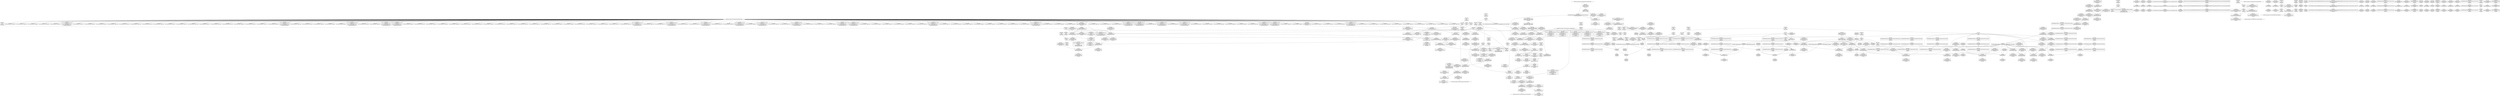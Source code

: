 digraph {
	CE0x44f9f90 [shape=record,shape=Mrecord,label="{CE0x44f9f90|selinux_sb_statfs:tmp15|security/selinux/hooks.c,2625}"]
	CE0x45731d0 [shape=record,shape=Mrecord,label="{CE0x45731d0|selinux_sb_statfs:tmp23|security/selinux/hooks.c,2629|*SummSink*}"]
	CE0x4531d80 [shape=record,shape=Mrecord,label="{CE0x4531d80|superblock_has_perm:call|security/selinux/hooks.c,1863}"]
	CE0x453f450 [shape=record,shape=Mrecord,label="{CE0x453f450|232:_%struct.super_block*,_:_CRE_178,179_}"]
	CE0x44fad40 [shape=record,shape=Mrecord,label="{CE0x44fad40|selinux_sb_statfs:tmp10|security/selinux/hooks.c,2625|*SummSink*}"]
	CE0x4585140 [shape=record,shape=Mrecord,label="{CE0x4585140|COLLAPSED:_CMRE:_elem_0::|security/selinux/hooks.c,196}"]
	CE0x4502590 [shape=record,shape=Mrecord,label="{CE0x4502590|i64*_getelementptr_inbounds_(_2_x_i64_,_2_x_i64_*___llvm_gcov_ctr131,_i64_0,_i64_0)|*Constant*}"]
	CE0x453ff90 [shape=record,shape=Mrecord,label="{CE0x453ff90|232:_%struct.super_block*,_:_CRE_187,188_}"]
	CE0x458bd20 [shape=record,shape=Mrecord,label="{CE0x458bd20|selinux_sb_statfs:call8|security/selinux/hooks.c,2630|*SummSink*}"]
	CE0x4502c90 [shape=record,shape=Mrecord,label="{CE0x4502c90|cred_sid:tmp3|*SummSink*}"]
	CE0x451bb40 [shape=record,shape=Mrecord,label="{CE0x451bb40|i32_1|*Constant*}"]
	CE0x44ec920 [shape=record,shape=Mrecord,label="{CE0x44ec920|GLOBAL:__llvm_gcov_ctr202|Global_var:__llvm_gcov_ctr202|*SummSink*}"]
	CE0x4538d20 [shape=record,shape=Mrecord,label="{CE0x4538d20|i8_10|*Constant*|*SummSink*}"]
	CE0x453cbd0 [shape=record,shape=Mrecord,label="{CE0x453cbd0|232:_%struct.super_block*,_:_CRE_146,147_}"]
	CE0x44f8f20 [shape=record,shape=Mrecord,label="{CE0x44f8f20|selinux_sb_statfs:do.body|*SummSource*}"]
	CE0x4555fd0 [shape=record,shape=Mrecord,label="{CE0x4555fd0|_ret_i32_%retval.0,_!dbg_!27728|security/selinux/avc.c,775|*SummSource*}"]
	CE0x6165c40 [shape=record,shape=Mrecord,label="{CE0x6165c40|selinux_sb_statfs:call|security/selinux/hooks.c,2625|*SummSource*}"]
	CE0x45015e0 [shape=record,shape=Mrecord,label="{CE0x45015e0|i64*_getelementptr_inbounds_(_11_x_i64_,_11_x_i64_*___llvm_gcov_ctr202,_i64_0,_i64_10)|*Constant*|*SummSink*}"]
	CE0x4539270 [shape=record,shape=Mrecord,label="{CE0x4539270|232:_%struct.super_block*,_:_CRE_150,151_}"]
	CE0x457a330 [shape=record,shape=Mrecord,label="{CE0x457a330|superblock_has_perm:s_security|security/selinux/hooks.c,1865|*SummSink*}"]
	CE0x44e7f30 [shape=record,shape=Mrecord,label="{CE0x44e7f30|selinux_sb_statfs:tmp12|security/selinux/hooks.c,2625|*SummSink*}"]
	CE0x4500fc0 [shape=record,shape=Mrecord,label="{CE0x4500fc0|i64*_getelementptr_inbounds_(_11_x_i64_,_11_x_i64_*___llvm_gcov_ctr202,_i64_0,_i64_10)|*Constant*}"]
	CE0x453f590 [shape=record,shape=Mrecord,label="{CE0x453f590|232:_%struct.super_block*,_:_CRE_179,180_}"]
	CE0x44f8a50 [shape=record,shape=Mrecord,label="{CE0x44f8a50|i32_0|*Constant*|*SummSource*}"]
	CE0x4501ee0 [shape=record,shape=Mrecord,label="{CE0x4501ee0|selinux_sb_statfs:tmp11|security/selinux/hooks.c,2625|*SummSink*}"]
	CE0x4545670 [shape=record,shape=Mrecord,label="{CE0x4545670|selinux_sb_statfs:tmp22|*LoadInst*|security/selinux/hooks.c,2629|*SummSource*}"]
	CE0x4586290 [shape=record,shape=Mrecord,label="{CE0x4586290|cred_sid:sid|security/selinux/hooks.c,197|*SummSink*}"]
	CE0x44fc1f0 [shape=record,shape=Mrecord,label="{CE0x44fc1f0|i8_1|*Constant*|*SummSink*}"]
	CE0x4588b70 [shape=record,shape=Mrecord,label="{CE0x4588b70|avc_has_perm:entry}"]
	CE0x45852a0 [shape=record,shape=Mrecord,label="{CE0x45852a0|cred_sid:security|security/selinux/hooks.c,196|*SummSource*}"]
	CE0x44fac10 [shape=record,shape=Mrecord,label="{CE0x44fac10|selinux_sb_statfs:tmp10|security/selinux/hooks.c,2625|*SummSource*}"]
	CE0x4502fb0 [shape=record,shape=Mrecord,label="{CE0x4502fb0|_call_void_mcount()_#3|*SummSource*}"]
	CE0x4541390 [shape=record,shape=Mrecord,label="{CE0x4541390|232:_%struct.super_block*,_:_CRE_203,204_}"]
	CE0x451f9a0 [shape=record,shape=Mrecord,label="{CE0x451f9a0|%struct.task_struct*_(%struct.task_struct**)*_asm_movq_%gs:$_1:P_,$0_,_r,im,_dirflag_,_fpsr_,_flags_|*SummSink*}"]
	CE0x4545030 [shape=record,shape=Mrecord,label="{CE0x4545030|232:_%struct.super_block*,_:_CRE_316,317_}"]
	CE0x44f95c0 [shape=record,shape=Mrecord,label="{CE0x44f95c0|selinux_sb_statfs:bb}"]
	CE0x45353f0 [shape=record,shape=Mrecord,label="{CE0x45353f0|selinux_sb_statfs:tmp21|security/selinux/hooks.c,2625|*SummSource*}"]
	CE0x458c7e0 [shape=record,shape=Mrecord,label="{CE0x458c7e0|superblock_has_perm:cred|Function::superblock_has_perm&Arg::cred::|*SummSink*}"]
	CE0x453ea50 [shape=record,shape=Mrecord,label="{CE0x453ea50|232:_%struct.super_block*,_:_CRE_170,171_}"]
	CE0x4505ba0 [shape=record,shape=Mrecord,label="{CE0x4505ba0|selinux_sb_statfs:tmp17|security/selinux/hooks.c,2625|*SummSource*}"]
	CE0x44f7650 [shape=record,shape=Mrecord,label="{CE0x44f7650|selinux_sb_statfs:tobool1|security/selinux/hooks.c,2625}"]
	CE0x45428d0 [shape=record,shape=Mrecord,label="{CE0x45428d0|232:_%struct.super_block*,_:_CRE_220,221_}"]
	CE0x453b250 [shape=record,shape=Mrecord,label="{CE0x453b250|232:_%struct.super_block*,_:_CRE_56,64_|*MultipleSource*|Function::selinux_sb_statfs&Arg::dentry::|security/selinux/hooks.c,2629}"]
	CE0x44ed450 [shape=record,shape=Mrecord,label="{CE0x44ed450|selinux_sb_statfs:tmp9|security/selinux/hooks.c,2625|*SummSource*}"]
	CE0x4588840 [shape=record,shape=Mrecord,label="{CE0x4588840|i32_(i32,_i32,_i16,_i32,_%struct.common_audit_data*)*_bitcast_(i32_(i32,_i32,_i16,_i32,_%struct.common_audit_data.495*)*_avc_has_perm_to_i32_(i32,_i32,_i16,_i32,_%struct.common_audit_data*)*)|*Constant*|*SummSource*}"]
	CE0x44fe450 [shape=record,shape=Mrecord,label="{CE0x44fe450|232:_%struct.super_block*,_:_CRE_155,156_}"]
	CE0x45405d0 [shape=record,shape=Mrecord,label="{CE0x45405d0|232:_%struct.super_block*,_:_CRE_192,193_}"]
	CE0x44ed240 [shape=record,shape=Mrecord,label="{CE0x44ed240|i64*_getelementptr_inbounds_(_11_x_i64_,_11_x_i64_*___llvm_gcov_ctr202,_i64_0,_i64_6)|*Constant*}"]
	CE0x458b7e0 [shape=record,shape=Mrecord,label="{CE0x458b7e0|selinux_sb_statfs:call8|security/selinux/hooks.c,2630}"]
	CE0x4544770 [shape=record,shape=Mrecord,label="{CE0x4544770|232:_%struct.super_block*,_:_CRE_309,310_}"]
	CE0x44ec9d0 [shape=record,shape=Mrecord,label="{CE0x44ec9d0|GLOBAL:__llvm_gcov_ctr202|Global_var:__llvm_gcov_ctr202|*SummSource*}"]
	CE0x4582d10 [shape=record,shape=Mrecord,label="{CE0x4582d10|superblock_has_perm:perms|Function::superblock_has_perm&Arg::perms::|*SummSource*}"]
	CE0x453bd80 [shape=record,shape=Mrecord,label="{CE0x453bd80|232:_%struct.super_block*,_:_CRE_92,93_}"]
	CE0x44dfcc0 [shape=record,shape=Mrecord,label="{CE0x44dfcc0|GLOBAL:selinux_sb_statfs.__warned|Global_var:selinux_sb_statfs.__warned|*SummSource*}"]
	CE0x4581620 [shape=record,shape=Mrecord,label="{CE0x4581620|i64*_getelementptr_inbounds_(_2_x_i64_,_2_x_i64_*___llvm_gcov_ctr131,_i64_0,_i64_1)|*Constant*|*SummSource*}"]
	CE0x4581b90 [shape=record,shape=Mrecord,label="{CE0x4581b90|cred_sid:tmp2|*SummSink*}"]
	CE0x44f9ca0 [shape=record,shape=Mrecord,label="{CE0x44f9ca0|selinux_sb_statfs:entry|*SummSink*}"]
	CE0x4534470 [shape=record,shape=Mrecord,label="{CE0x4534470|_ret_%struct.task_struct*_%tmp4,_!dbg_!27714|./arch/x86/include/asm/current.h,14|*SummSink*}"]
	CE0x4533300 [shape=record,shape=Mrecord,label="{CE0x4533300|i64*_getelementptr_inbounds_(_2_x_i64_,_2_x_i64_*___llvm_gcov_ctr98,_i64_0,_i64_0)|*Constant*|*SummSink*}"]
	CE0x4582980 [shape=record,shape=Mrecord,label="{CE0x4582980|get_current:tmp1|*SummSink*}"]
	CE0x453bdf0 [shape=record,shape=Mrecord,label="{CE0x453bdf0|232:_%struct.super_block*,_:_CRE_91,92_}"]
	CE0x45796c0 [shape=record,shape=Mrecord,label="{CE0x45796c0|_ret_i32_%call8,_!dbg_!27749|security/selinux/hooks.c,2630|*SummSink*}"]
	CE0x451e930 [shape=record,shape=Mrecord,label="{CE0x451e930|superblock_has_perm:call|security/selinux/hooks.c,1863|*SummSource*}"]
	CE0x4521970 [shape=record,shape=Mrecord,label="{CE0x4521970|i64_4|*Constant*}"]
	CE0x45207a0 [shape=record,shape=Mrecord,label="{CE0x45207a0|i64*_getelementptr_inbounds_(_11_x_i64_,_11_x_i64_*___llvm_gcov_ctr202,_i64_0,_i64_1)|*Constant*}"]
	CE0x5b58ac0 [shape=record,shape=Mrecord,label="{CE0x5b58ac0|i64*_getelementptr_inbounds_(_11_x_i64_,_11_x_i64_*___llvm_gcov_ctr202,_i64_0,_i64_0)|*Constant*|*SummSource*}"]
	CE0x44f8200 [shape=record,shape=Mrecord,label="{CE0x44f8200|i64*_getelementptr_inbounds_(_11_x_i64_,_11_x_i64_*___llvm_gcov_ctr202,_i64_0,_i64_8)|*Constant*}"]
	CE0x44e8540 [shape=record,shape=Mrecord,label="{CE0x44e8540|i64*_getelementptr_inbounds_(_11_x_i64_,_11_x_i64_*___llvm_gcov_ctr202,_i64_0,_i64_6)|*Constant*|*SummSink*}"]
	CE0x4543b30 [shape=record,shape=Mrecord,label="{CE0x4543b30|232:_%struct.super_block*,_:_CRE_280,288_|*MultipleSource*|Function::selinux_sb_statfs&Arg::dentry::|security/selinux/hooks.c,2629}"]
	CE0x4585dd0 [shape=record,shape=Mrecord,label="{CE0x4585dd0|i32_1|*Constant*}"]
	CE0x4576ba0 [shape=record,shape=Mrecord,label="{CE0x4576ba0|superblock_has_perm:ad|Function::superblock_has_perm&Arg::ad::|*SummSource*}"]
	CE0x4585c90 [shape=record,shape=Mrecord,label="{CE0x4585c90|cred_sid:tmp5|security/selinux/hooks.c,196|*SummSink*}"]
	CE0x44f87c0 [shape=record,shape=Mrecord,label="{CE0x44f87c0|get_current:tmp}"]
	CE0x4581520 [shape=record,shape=Mrecord,label="{CE0x4581520|cred_sid:tmp1|*SummSink*}"]
	CE0x4507b00 [shape=record,shape=Mrecord,label="{CE0x4507b00|selinux_sb_statfs:do.end|*SummSource*}"]
	CE0x44f5690 [shape=record,shape=Mrecord,label="{CE0x44f5690|GLOBAL:current_task|Global_var:current_task|*SummSource*}"]
	CE0x4517640 [shape=record,shape=Mrecord,label="{CE0x4517640|_ret_i32_%tmp6,_!dbg_!27716|security/selinux/hooks.c,197|*SummSink*}"]
	CE0x4503fc0 [shape=record,shape=Mrecord,label="{CE0x4503fc0|avc_has_perm:tsid|Function::avc_has_perm&Arg::tsid::}"]
	CE0x458ccb0 [shape=record,shape=Mrecord,label="{CE0x458ccb0|superblock_has_perm:sb|Function::superblock_has_perm&Arg::sb::|*SummSink*}"]
	CE0x4504600 [shape=record,shape=Mrecord,label="{CE0x4504600|i16_5|*Constant*|*SummSource*}"]
	CE0x4542790 [shape=record,shape=Mrecord,label="{CE0x4542790|232:_%struct.super_block*,_:_CRE_219,220_}"]
	CE0x44ed140 [shape=record,shape=Mrecord,label="{CE0x44ed140|i64_4|*Constant*|*SummSink*}"]
	CE0x4542b50 [shape=record,shape=Mrecord,label="{CE0x4542b50|232:_%struct.super_block*,_:_CRE_222,223_}"]
	CE0x4579590 [shape=record,shape=Mrecord,label="{CE0x4579590|_ret_i32_%call8,_!dbg_!27749|security/selinux/hooks.c,2630|*SummSource*}"]
	CE0x44ee380 [shape=record,shape=Mrecord,label="{CE0x44ee380|superblock_has_perm:tmp|*SummSink*}"]
	CE0x453a640 [shape=record,shape=Mrecord,label="{CE0x453a640|232:_%struct.super_block*,_:_CRE_0,4_|*MultipleSource*|Function::selinux_sb_statfs&Arg::dentry::|security/selinux/hooks.c,2629}"]
	CE0x44f77f0 [shape=record,shape=Mrecord,label="{CE0x44f77f0|selinux_sb_statfs:tobool1|security/selinux/hooks.c,2625|*SummSink*}"]
	CE0x44ee810 [shape=record,shape=Mrecord,label="{CE0x44ee810|i32_2625|*Constant*}"]
	CE0x44dfa60 [shape=record,shape=Mrecord,label="{CE0x44dfa60|i32_1|*Constant*|*SummSink*}"]
	CE0x453b630 [shape=record,shape=Mrecord,label="{CE0x453b630|232:_%struct.super_block*,_:_CRE_72,80_|*MultipleSource*|Function::selinux_sb_statfs&Arg::dentry::|security/selinux/hooks.c,2629}"]
	CE0x44f1e90 [shape=record,shape=Mrecord,label="{CE0x44f1e90|selinux_sb_statfs:ad|security/selinux/hooks.c, 2626|*SummSource*}"]
	CE0x451ebf0 [shape=record,shape=Mrecord,label="{CE0x451ebf0|GLOBAL:cred_sid|*Constant*|*SummSink*}"]
	CE0x44fccc0 [shape=record,shape=Mrecord,label="{CE0x44fccc0|COLLAPSED:_GCMRE___llvm_gcov_ctr202_internal_global_11_x_i64_zeroinitializer:_elem_0:default:}"]
	CE0x44f16c0 [shape=record,shape=Mrecord,label="{CE0x44f16c0|selinux_sb_statfs:tmp13|security/selinux/hooks.c,2625}"]
	CE0x451dc20 [shape=record,shape=Mrecord,label="{CE0x451dc20|selinux_sb_statfs:tmp2|*SummSink*}"]
	CE0x458bba0 [shape=record,shape=Mrecord,label="{CE0x458bba0|selinux_sb_statfs:call8|security/selinux/hooks.c,2630|*SummSource*}"]
	CE0x4581da0 [shape=record,shape=Mrecord,label="{CE0x4581da0|superblock_has_perm:tmp4|*LoadInst*|security/selinux/hooks.c,1865|*SummSink*}"]
	CE0x4539c10 [shape=record,shape=Mrecord,label="{CE0x4539c10|i32_9|*Constant*}"]
	CE0x4544c70 [shape=record,shape=Mrecord,label="{CE0x4544c70|232:_%struct.super_block*,_:_CRE_313,314_}"]
	CE0x45398e0 [shape=record,shape=Mrecord,label="{CE0x45398e0|232:_%struct.super_block*,_:_CRE_152,153_}"]
	CE0x4534940 [shape=record,shape=Mrecord,label="{CE0x4534940|i32_78|*Constant*|*SummSource*}"]
	CE0x44fcd30 [shape=record,shape=Mrecord,label="{CE0x44fcd30|selinux_sb_statfs:tmp|*SummSource*}"]
	CE0x451d4a0 [shape=record,shape=Mrecord,label="{CE0x451d4a0|selinux_sb_statfs:tobool|security/selinux/hooks.c,2625|*SummSink*}"]
	CE0x45863f0 [shape=record,shape=Mrecord,label="{CE0x45863f0|cred_sid:sid|security/selinux/hooks.c,197|*SummSource*}"]
	CE0x4540350 [shape=record,shape=Mrecord,label="{CE0x4540350|232:_%struct.super_block*,_:_CRE_190,191_}"]
	CE0x44eef80 [shape=record,shape=Mrecord,label="{CE0x44eef80|selinux_sb_statfs:tmp6|security/selinux/hooks.c,2625}"]
	CE0x458c600 [shape=record,shape=Mrecord,label="{CE0x458c600|superblock_has_perm:cred|Function::superblock_has_perm&Arg::cred::}"]
	CE0x453e190 [shape=record,shape=Mrecord,label="{CE0x453e190|232:_%struct.super_block*,_:_CRE_163,164_}"]
	CE0x451e590 [shape=record,shape=Mrecord,label="{CE0x451e590|i64_0|*Constant*|*SummSink*}"]
	CE0x45208a0 [shape=record,shape=Mrecord,label="{CE0x45208a0|get_current:tmp4|./arch/x86/include/asm/current.h,14|*SummSource*}"]
	CE0x44fa810 [shape=record,shape=Mrecord,label="{CE0x44fa810|i64_1|*Constant*}"]
	CE0x4501530 [shape=record,shape=Mrecord,label="{CE0x4501530|i64*_getelementptr_inbounds_(_11_x_i64_,_11_x_i64_*___llvm_gcov_ctr202,_i64_0,_i64_10)|*Constant*|*SummSource*}"]
	CE0x4599ca0 [shape=record,shape=Mrecord,label="{CE0x4599ca0|superblock_has_perm:sid1|security/selinux/hooks.c,1866}"]
	CE0x4544100 [shape=record,shape=Mrecord,label="{CE0x4544100|232:_%struct.super_block*,_:_CRE_305,306_}"]
	CE0x457a260 [shape=record,shape=Mrecord,label="{CE0x457a260|superblock_has_perm:s_security|security/selinux/hooks.c,1865|*SummSource*}"]
	CE0x45442f0 [shape=record,shape=Mrecord,label="{CE0x45442f0|232:_%struct.super_block*,_:_CRE_306,307_}"]
	CE0x4540210 [shape=record,shape=Mrecord,label="{CE0x4540210|232:_%struct.super_block*,_:_CRE_189,190_}"]
	CE0x458aa50 [shape=record,shape=Mrecord,label="{CE0x458aa50|selinux_sb_statfs:dentry6|security/selinux/hooks.c,2629|*SummSource*}"]
	CE0x44eca90 [shape=record,shape=Mrecord,label="{CE0x44eca90|selinux_sb_statfs:tmp5|security/selinux/hooks.c,2625}"]
	CE0x44dfb50 [shape=record,shape=Mrecord,label="{CE0x44dfb50|i64*_getelementptr_inbounds_(_11_x_i64_,_11_x_i64_*___llvm_gcov_ctr202,_i64_0,_i64_1)|*Constant*|*SummSource*}"]
	CE0x45138a0 [shape=record,shape=Mrecord,label="{CE0x45138a0|selinux_sb_statfs:tmp1|*SummSource*}"]
	CE0x4573240 [shape=record,shape=Mrecord,label="{CE0x4573240|selinux_sb_statfs:tmp23|security/selinux/hooks.c,2629|*SummSource*}"]
	CE0x44faeb0 [shape=record,shape=Mrecord,label="{CE0x44faeb0|selinux_sb_statfs:tmp11|security/selinux/hooks.c,2625}"]
	CE0x4532fd0 [shape=record,shape=Mrecord,label="{CE0x4532fd0|i64*_getelementptr_inbounds_(_2_x_i64_,_2_x_i64_*___llvm_gcov_ctr98,_i64_0,_i64_1)|*Constant*|*SummSink*}"]
	CE0x458a3f0 [shape=record,shape=Mrecord,label="{CE0x458a3f0|i64*_getelementptr_inbounds_(_2_x_i64_,_2_x_i64_*___llvm_gcov_ctr98,_i64_0,_i64_0)|*Constant*|*SummSource*}"]
	CE0x453e550 [shape=record,shape=Mrecord,label="{CE0x453e550|232:_%struct.super_block*,_:_CRE_166,167_}"]
	CE0x45312d0 [shape=record,shape=Mrecord,label="{CE0x45312d0|GLOBAL:current_task|Global_var:current_task|*SummSink*}"]
	CE0x45452b0 [shape=record,shape=Mrecord,label="{CE0x45452b0|232:_%struct.super_block*,_:_CRE_318,319_}"]
	CE0x451b140 [shape=record,shape=Mrecord,label="{CE0x451b140|cred_sid:bb|*SummSink*}"]
	CE0x45213a0 [shape=record,shape=Mrecord,label="{CE0x45213a0|superblock_has_perm:tmp3}"]
	CE0x45867f0 [shape=record,shape=Mrecord,label="{CE0x45867f0|0:_i32,_4:_i32,_8:_i32,_12:_i32,_:_CMRE_8,12_|*MultipleSource*|security/selinux/hooks.c,196|security/selinux/hooks.c,197|*LoadInst*|security/selinux/hooks.c,196}"]
	CE0x4502050 [shape=record,shape=Mrecord,label="{CE0x4502050|selinux_sb_statfs:tmp12|security/selinux/hooks.c,2625}"]
	CE0x458a070 [shape=record,shape=Mrecord,label="{CE0x458a070|superblock_has_perm:tmp3|*SummSink*}"]
	CE0x453c9e0 [shape=record,shape=Mrecord,label="{CE0x453c9e0|232:_%struct.super_block*,_:_CRE_145,146_}"]
	CE0x4544db0 [shape=record,shape=Mrecord,label="{CE0x4544db0|232:_%struct.super_block*,_:_CRE_314,315_}"]
	"CONST[source:0(mediator),value:0(static)][purpose:{operation}][SrcIdx:2]"
	CE0x451f910 [shape=record,shape=Mrecord,label="{CE0x451f910|%struct.task_struct*_(%struct.task_struct**)*_asm_movq_%gs:$_1:P_,$0_,_r,im,_dirflag_,_fpsr_,_flags_|*SummSource*}"]
	CE0x4540c10 [shape=record,shape=Mrecord,label="{CE0x4540c10|232:_%struct.super_block*,_:_CRE_197,198_}"]
	CE0x45053a0 [shape=record,shape=Mrecord,label="{CE0x45053a0|i64*_getelementptr_inbounds_(_11_x_i64_,_11_x_i64_*___llvm_gcov_ctr202,_i64_0,_i64_9)|*Constant*}"]
	CE0x453f090 [shape=record,shape=Mrecord,label="{CE0x453f090|232:_%struct.super_block*,_:_CRE_175,176_}"]
	CE0x3d93120 [shape=record,shape=Mrecord,label="{CE0x3d93120|selinux_sb_statfs:tmp4|security/selinux/hooks.c,2625|*SummSink*}"]
	CE0x4540ad0 [shape=record,shape=Mrecord,label="{CE0x4540ad0|232:_%struct.super_block*,_:_CRE_196,197_}"]
	CE0x4599b00 [shape=record,shape=Mrecord,label="{CE0x4599b00|superblock_has_perm:sid1|security/selinux/hooks.c,1866|*SummSource*}"]
	CE0x453c300 [shape=record,shape=Mrecord,label="{CE0x453c300|232:_%struct.super_block*,_:_CRE_95,96_}"]
	CE0x4507dd0 [shape=record,shape=Mrecord,label="{CE0x4507dd0|_call_void_lockdep_rcu_suspicious(i8*_getelementptr_inbounds_(_25_x_i8_,_25_x_i8_*_.str3,_i32_0,_i32_0),_i32_2625,_i8*_getelementptr_inbounds_(_45_x_i8_,_45_x_i8_*_.str12,_i32_0,_i32_0))_#10,_!dbg_!27728|security/selinux/hooks.c,2625|*SummSink*}"]
	CE0x4536100 [shape=record,shape=Mrecord,label="{CE0x4536100|selinux_sb_statfs:dentry|Function::selinux_sb_statfs&Arg::dentry::|*SummSink*}"]
	CE0x45359a0 [shape=record,shape=Mrecord,label="{CE0x45359a0|selinux_sb_statfs:type|security/selinux/hooks.c,2628|*SummSource*}"]
	CE0x459a070 [shape=record,shape=Mrecord,label="{CE0x459a070|superblock_has_perm:sid1|security/selinux/hooks.c,1866|*SummSink*}"]
	CE0x458a130 [shape=record,shape=Mrecord,label="{CE0x458a130|_call_void_mcount()_#3}"]
	CE0x4587400 [shape=record,shape=Mrecord,label="{CE0x4587400|cred_sid:tmp6|security/selinux/hooks.c,197}"]
	CE0x4540990 [shape=record,shape=Mrecord,label="{CE0x4540990|232:_%struct.super_block*,_:_CRE_195,196_}"]
	CE0x4541250 [shape=record,shape=Mrecord,label="{CE0x4541250|232:_%struct.super_block*,_:_CRE_202,203_}"]
	CE0x454bdf0 [shape=record,shape=Mrecord,label="{CE0x454bdf0|selinux_sb_statfs:s_root|security/selinux/hooks.c,2629|*SummSource*}"]
	CE0x44fe810 [shape=record,shape=Mrecord,label="{CE0x44fe810|232:_%struct.super_block*,_:_CRE_158,159_}"]
	CE0x4518830 [shape=record,shape=Mrecord,label="{CE0x4518830|selinux_sb_statfs:tmp2|*SummSource*}"]
	CE0x4576b30 [shape=record,shape=Mrecord,label="{CE0x4576b30|superblock_has_perm:ad|Function::superblock_has_perm&Arg::ad::}"]
	CE0x44fa540 [shape=record,shape=Mrecord,label="{CE0x44fa540|selinux_sb_statfs:tmp16|security/selinux/hooks.c,2625|*SummSink*}"]
	CE0x453f310 [shape=record,shape=Mrecord,label="{CE0x453f310|232:_%struct.super_block*,_:_CRE_177,178_}"]
	CE0x44f76c0 [shape=record,shape=Mrecord,label="{CE0x44f76c0|selinux_sb_statfs:tobool1|security/selinux/hooks.c,2625|*SummSource*}"]
	CE0x44f7960 [shape=record,shape=Mrecord,label="{CE0x44f7960|i64_5|*Constant*|*SummSource*}"]
	CE0x457ac00 [shape=record,shape=Mrecord,label="{CE0x457ac00|_ret_i32_%call8,_!dbg_!27749|security/selinux/hooks.c,2630}"]
	CE0x4542a10 [shape=record,shape=Mrecord,label="{CE0x4542a10|232:_%struct.super_block*,_:_CRE_221,222_}"]
	CE0x45340b0 [shape=record,shape=Mrecord,label="{CE0x45340b0|get_current:entry|*SummSink*}"]
	CE0x457a6e0 [shape=record,shape=Mrecord,label="{CE0x457a6e0|superblock_has_perm:tmp4|*LoadInst*|security/selinux/hooks.c,1865|*SummSource*}"]
	CE0x5b58a20 [shape=record,shape=Mrecord,label="{CE0x5b58a20|selinux_sb_statfs:do.body|*SummSink*}"]
	CE0x44f93b0 [shape=record,shape=Mrecord,label="{CE0x44f93b0|selinux_sb_statfs:if.then|*SummSink*}"]
	CE0x44e80a0 [shape=record,shape=Mrecord,label="{CE0x44e80a0|i64*_getelementptr_inbounds_(_11_x_i64_,_11_x_i64_*___llvm_gcov_ctr202,_i64_0,_i64_6)|*Constant*|*SummSource*}"]
	CE0x587e610 [shape=record,shape=Mrecord,label="{CE0x587e610|i64*_getelementptr_inbounds_(_11_x_i64_,_11_x_i64_*___llvm_gcov_ctr202,_i64_0,_i64_0)|*Constant*|*SummSink*}"]
	CE0x59af880 [shape=record,shape=Mrecord,label="{CE0x59af880|selinux_sb_statfs:bb|*SummSink*}"]
	CE0x4543750 [shape=record,shape=Mrecord,label="{CE0x4543750|232:_%struct.super_block*,_:_CRE_264,272_|*MultipleSource*|Function::selinux_sb_statfs&Arg::dentry::|security/selinux/hooks.c,2629}"]
	CE0x44f0e30 [shape=record,shape=Mrecord,label="{CE0x44f0e30|get_current:tmp3|*SummSink*}"]
	CE0x44ee9a0 [shape=record,shape=Mrecord,label="{CE0x44ee9a0|get_current:tmp2}"]
	CE0x45776a0 [shape=record,shape=Mrecord,label="{CE0x45776a0|i64*_getelementptr_inbounds_(_2_x_i64_,_2_x_i64_*___llvm_gcov_ctr151,_i64_0,_i64_0)|*Constant*|*SummSink*}"]
	CE0x4588650 [shape=record,shape=Mrecord,label="{CE0x4588650|superblock_has_perm:call2|security/selinux/hooks.c,1866}"]
	CE0x44f0b60 [shape=record,shape=Mrecord,label="{CE0x44f0b60|i8*_getelementptr_inbounds_(_25_x_i8_,_25_x_i8_*_.str3,_i32_0,_i32_0)|*Constant*|*SummSink*}"]
	CE0x44ed040 [shape=record,shape=Mrecord,label="{CE0x44ed040|i64_4|*Constant*|*SummSource*}"]
	CE0x45444e0 [shape=record,shape=Mrecord,label="{CE0x45444e0|232:_%struct.super_block*,_:_CRE_307,308_}"]
	CE0x44f9c10 [shape=record,shape=Mrecord,label="{CE0x44f9c10|selinux_sb_statfs:if.then}"]
	CE0x44e1a00 [shape=record,shape=Mrecord,label="{CE0x44e1a00|selinux_sb_statfs:land.lhs.true2|*SummSink*}"]
	CE0x453eb90 [shape=record,shape=Mrecord,label="{CE0x453eb90|232:_%struct.super_block*,_:_CRE_171,172_}"]
	CE0x4543370 [shape=record,shape=Mrecord,label="{CE0x4543370|232:_%struct.super_block*,_:_CRE_248,256_|*MultipleSource*|Function::selinux_sb_statfs&Arg::dentry::|security/selinux/hooks.c,2629}"]
	CE0x44faba0 [shape=record,shape=Mrecord,label="{CE0x44faba0|selinux_sb_statfs:tmp10|security/selinux/hooks.c,2625}"]
	CE0x4573430 [shape=record,shape=Mrecord,label="{CE0x4573430|selinux_sb_statfs:u|security/selinux/hooks.c,2629|*SummSource*}"]
	CE0x45348d0 [shape=record,shape=Mrecord,label="{CE0x45348d0|i32_78|*Constant*|*SummSink*}"]
	CE0x454bb20 [shape=record,shape=Mrecord,label="{CE0x454bb20|selinux_sb_statfs:s_root|security/selinux/hooks.c,2629|*SummSink*}"]
	CE0x4541c50 [shape=record,shape=Mrecord,label="{CE0x4541c50|232:_%struct.super_block*,_:_CRE_210,211_}"]
	CE0x4517770 [shape=record,shape=Mrecord,label="{CE0x4517770|i32_16|*Constant*|*SummSink*}"]
	CE0x45449f0 [shape=record,shape=Mrecord,label="{CE0x45449f0|232:_%struct.super_block*,_:_CRE_311,312_}"]
	CE0x453b440 [shape=record,shape=Mrecord,label="{CE0x453b440|232:_%struct.super_block*,_:_CRE_64,72_|*MultipleSource*|Function::selinux_sb_statfs&Arg::dentry::|security/selinux/hooks.c,2629}"]
	CE0x4503470 [shape=record,shape=Mrecord,label="{CE0x4503470|i32_22|*Constant*}"]
	CE0x458c1d0 [shape=record,shape=Mrecord,label="{CE0x458c1d0|superblock_has_perm:entry|*SummSource*}"]
	CE0x4544b30 [shape=record,shape=Mrecord,label="{CE0x4544b30|232:_%struct.super_block*,_:_CRE_312,313_}"]
	CE0x44f8ac0 [shape=record,shape=Mrecord,label="{CE0x44f8ac0|i32_0|*Constant*|*SummSink*}"]
	CE0x457a870 [shape=record,shape=Mrecord,label="{CE0x457a870|_ret_i32_%call2,_!dbg_!27722|security/selinux/hooks.c,1866|*SummSink*}"]
	CE0x45994f0 [shape=record,shape=Mrecord,label="{CE0x45994f0|superblock_has_perm:tmp5|security/selinux/hooks.c,1865}"]
	"CONST[source:0(mediator),value:2(dynamic)][purpose:{object}][SnkIdx:1]"
	CE0x4581f20 [shape=record,shape=Mrecord,label="{CE0x4581f20|i32_1|*Constant*}"]
	CE0x45019e0 [shape=record,shape=Mrecord,label="{CE0x45019e0|selinux_sb_statfs:tmp20|security/selinux/hooks.c,2625|*SummSource*}"]
	CE0x4540d50 [shape=record,shape=Mrecord,label="{CE0x4540d50|232:_%struct.super_block*,_:_CRE_198,199_}"]
	CE0x4535ba0 [shape=record,shape=Mrecord,label="{CE0x4535ba0|selinux_sb_statfs:type|security/selinux/hooks.c,2628|*SummSink*}"]
	CE0x458bf30 [shape=record,shape=Mrecord,label="{CE0x458bf30|GLOBAL:superblock_has_perm|*Constant*|*SummSink*}"]
	CE0x4502aa0 [shape=record,shape=Mrecord,label="{CE0x4502aa0|cred_sid:tmp3}"]
	CE0x44eed10 [shape=record,shape=Mrecord,label="{CE0x44eed10|selinux_sb_statfs:tmp5|security/selinux/hooks.c,2625|*SummSource*}"]
	CE0x453b820 [shape=record,shape=Mrecord,label="{CE0x453b820|232:_%struct.super_block*,_:_CRE_80,88_|*MultipleSource*|Function::selinux_sb_statfs&Arg::dentry::|security/selinux/hooks.c,2629}"]
	CE0x45457b0 [shape=record,shape=Mrecord,label="{CE0x45457b0|selinux_sb_statfs:tmp22|*LoadInst*|security/selinux/hooks.c,2629|*SummSink*}"]
	CE0x44f88d0 [shape=record,shape=Mrecord,label="{CE0x44f88d0|selinux_sb_statfs:call|security/selinux/hooks.c,2625|*SummSink*}"]
	CE0x45997a0 [shape=record,shape=Mrecord,label="{CE0x45997a0|superblock_has_perm:tmp5|security/selinux/hooks.c,1865|*SummSink*}"]
	CE0x4530620 [shape=record,shape=Mrecord,label="{CE0x4530620|GLOBAL:current_task|Global_var:current_task}"]
	CE0x4588f70 [shape=record,shape=Mrecord,label="{CE0x4588f70|avc_has_perm:entry|*SummSink*}"]
	CE0x44e9860 [shape=record,shape=Mrecord,label="{CE0x44e9860|selinux_sb_statfs:land.lhs.true2|*SummSource*}"]
	CE0x451b340 [shape=record,shape=Mrecord,label="{CE0x451b340|i64_1|*Constant*}"]
	CE0x4539c80 [shape=record,shape=Mrecord,label="{CE0x4539c80|i32_9|*Constant*|*SummSource*}"]
	CE0x458b4d0 [shape=record,shape=Mrecord,label="{CE0x458b4d0|selinux_sb_statfs:tmp24|*LoadInst*|security/selinux/hooks.c,2630|*SummSource*}"]
	CE0x451ee60 [shape=record,shape=Mrecord,label="{CE0x451ee60|cred_sid:entry|*SummSource*}"]
	CE0x4547e60 [shape=record,shape=Mrecord,label="{CE0x4547e60|96:_%struct.dentry*,_272:_i8*,_:_CRE_272,280_|*MultipleSource*|*LoadInst*|security/selinux/hooks.c,2629|security/selinux/hooks.c,2629}"]
	CE0x44fe950 [shape=record,shape=Mrecord,label="{CE0x44fe950|232:_%struct.super_block*,_:_CRE_159,160_}"]
	"CONST[source:0(mediator),value:2(dynamic)][purpose:{subject}][SrcIdx:4]"
	CE0x4533e80 [shape=record,shape=Mrecord,label="{CE0x4533e80|get_current:entry|*SummSource*}"]
	CE0x4506040 [shape=record,shape=Mrecord,label="{CE0x4506040|selinux_sb_statfs:tmp18|security/selinux/hooks.c,2625|*SummSource*}"]
	CE0x45431e0 [shape=record,shape=Mrecord,label="{CE0x45431e0|232:_%struct.super_block*,_:_CRE_240,248_|*MultipleSource*|Function::selinux_sb_statfs&Arg::dentry::|security/selinux/hooks.c,2629}"]
	CE0x4522440 [shape=record,shape=Mrecord,label="{CE0x4522440|selinux_sb_statfs:if.end|*SummSink*}"]
	CE0x4579af0 [shape=record,shape=Mrecord,label="{CE0x4579af0|get_current:bb|*SummSink*}"]
	CE0x45216c0 [shape=record,shape=Mrecord,label="{CE0x45216c0|i64_5|*Constant*|*SummSink*}"]
	CE0x4505770 [shape=record,shape=Mrecord,label="{CE0x4505770|GLOBAL:get_current|*Constant*}"]
	CE0x44fe020 [shape=record,shape=Mrecord,label="{CE0x44fe020|i64_5|*Constant*}"]
	CE0x453fd10 [shape=record,shape=Mrecord,label="{CE0x453fd10|232:_%struct.super_block*,_:_CRE_185,186_}"]
	CE0x4542150 [shape=record,shape=Mrecord,label="{CE0x4542150|232:_%struct.super_block*,_:_CRE_214,215_}"]
	CE0x4578a10 [shape=record,shape=Mrecord,label="{CE0x4578a10|i64*_getelementptr_inbounds_(_2_x_i64_,_2_x_i64_*___llvm_gcov_ctr151,_i64_0,_i64_1)|*Constant*|*SummSink*}"]
	CE0x45210a0 [shape=record,shape=Mrecord,label="{CE0x45210a0|superblock_has_perm:tmp2|*SummSource*}"]
	CE0x451aa80 [shape=record,shape=Mrecord,label="{CE0x451aa80|i64*_getelementptr_inbounds_(_2_x_i64_,_2_x_i64_*___llvm_gcov_ctr131,_i64_0,_i64_0)|*Constant*|*SummSource*}"]
	CE0x45780d0 [shape=record,shape=Mrecord,label="{CE0x45780d0|get_current:tmp1|*SummSource*}"]
	CE0x4516d70 [shape=record,shape=Mrecord,label="{CE0x4516d70|i32_2625|*Constant*|*SummSink*}"]
	"CONST[source:0(mediator),value:2(dynamic)][purpose:{subject}][SnkIdx:0]"
	CE0x4585660 [shape=record,shape=Mrecord,label="{CE0x4585660|cred_sid:tmp4|*LoadInst*|security/selinux/hooks.c,196}"]
	CE0x459a260 [shape=record,shape=Mrecord,label="{CE0x459a260|superblock_has_perm:tmp6|security/selinux/hooks.c,1866|*SummSink*}"]
	CE0x4543d20 [shape=record,shape=Mrecord,label="{CE0x4543d20|232:_%struct.super_block*,_:_CRE_288,296_|*MultipleSource*|Function::selinux_sb_statfs&Arg::dentry::|security/selinux/hooks.c,2629}"]
	CE0x59af920 [shape=record,shape=Mrecord,label="{CE0x59af920|selinux_sb_statfs:do.end}"]
	CE0x44f8c20 [shape=record,shape=Mrecord,label="{CE0x44f8c20|selinux_sb_statfs:tobool|security/selinux/hooks.c,2625|*SummSource*}"]
	CE0x4541890 [shape=record,shape=Mrecord,label="{CE0x4541890|232:_%struct.super_block*,_:_CRE_207,208_}"]
	CE0x453ecd0 [shape=record,shape=Mrecord,label="{CE0x453ecd0|232:_%struct.super_block*,_:_CRE_172,173_}"]
	CE0x4505db0 [shape=record,shape=Mrecord,label="{CE0x4505db0|selinux_sb_statfs:tmp17|security/selinux/hooks.c,2625|*SummSink*}"]
	CE0x44ec0d0 [shape=record,shape=Mrecord,label="{CE0x44ec0d0|_call_void_mcount()_#3|*SummSource*}"]
	CE0x45307f0 [shape=record,shape=Mrecord,label="{CE0x45307f0|superblock_has_perm:bb}"]
	CE0x4521030 [shape=record,shape=Mrecord,label="{CE0x4521030|superblock_has_perm:tmp2}"]
	CE0x4541110 [shape=record,shape=Mrecord,label="{CE0x4541110|232:_%struct.super_block*,_:_CRE_201,202_}"]
	CE0x44fef60 [shape=record,shape=Mrecord,label="{CE0x44fef60|selinux_sb_statfs:tmp4|security/selinux/hooks.c,2625}"]
	CE0x4555520 [shape=record,shape=Mrecord,label="{CE0x4555520|avc_has_perm:tclass|Function::avc_has_perm&Arg::tclass::|*SummSource*}"]
	CE0x44f9280 [shape=record,shape=Mrecord,label="{CE0x44f9280|i64_2|*Constant*}"]
	CE0x451b3b0 [shape=record,shape=Mrecord,label="{CE0x451b3b0|cred_sid:tmp1}"]
	CE0x4575d70 [shape=record,shape=Mrecord,label="{CE0x4575d70|cred_sid:tmp|*SummSource*}"]
	CE0x4518350 [shape=record,shape=Mrecord,label="{CE0x4518350|selinux_sb_statfs:tmp8|security/selinux/hooks.c,2625|*SummSource*}"]
	CE0x453a6b0 [shape=record,shape=Mrecord,label="{CE0x453a6b0|232:_%struct.super_block*,_:_CRE_8,12_|*MultipleSource*|Function::selinux_sb_statfs&Arg::dentry::|security/selinux/hooks.c,2629}"]
	CE0x44f0cd0 [shape=record,shape=Mrecord,label="{CE0x44f0cd0|selinux_sb_statfs:if.end|*SummSource*}"]
	CE0x4516f40 [shape=record,shape=Mrecord,label="{CE0x4516f40|i64_2|*Constant*|*SummSource*}"]
	CE0x4543560 [shape=record,shape=Mrecord,label="{CE0x4543560|232:_%struct.super_block*,_:_CRE_256,264_|*MultipleSource*|Function::selinux_sb_statfs&Arg::dentry::|security/selinux/hooks.c,2629}"]
	CE0x4579c10 [shape=record,shape=Mrecord,label="{CE0x4579c10|i32_0|*Constant*}"]
	CE0x44fc320 [shape=record,shape=Mrecord,label="{CE0x44fc320|i8*_getelementptr_inbounds_(_25_x_i8_,_25_x_i8_*_.str3,_i32_0,_i32_0)|*Constant*}"]
	CE0x4544ef0 [shape=record,shape=Mrecord,label="{CE0x4544ef0|232:_%struct.super_block*,_:_CRE_315,316_}"]
	CE0x453bc00 [shape=record,shape=Mrecord,label="{CE0x453bc00|232:_%struct.super_block*,_:_CRE_90,91_}"]
	CE0x458c060 [shape=record,shape=Mrecord,label="{CE0x458c060|superblock_has_perm:entry}"]
	CE0x45866d0 [shape=record,shape=Mrecord,label="{CE0x45866d0|0:_i32,_4:_i32,_8:_i32,_12:_i32,_:_CMRE_4,8_|*MultipleSource*|security/selinux/hooks.c,196|security/selinux/hooks.c,197|*LoadInst*|security/selinux/hooks.c,196}"]
	CE0x44ebff0 [shape=record,shape=Mrecord,label="{CE0x44ebff0|selinux_sb_statfs:tmp3|*SummSink*}"]
	CE0x4505fd0 [shape=record,shape=Mrecord,label="{CE0x4505fd0|selinux_sb_statfs:tmp18|security/selinux/hooks.c,2625}"]
	CE0x44eb8c0 [shape=record,shape=Mrecord,label="{CE0x44eb8c0|selinux_sb_statfs:tmp6|security/selinux/hooks.c,2625|*SummSource*}"]
	CE0x4538b80 [shape=record,shape=Mrecord,label="{CE0x4538b80|i8_10|*Constant*|*SummSource*}"]
	CE0x4542510 [shape=record,shape=Mrecord,label="{CE0x4542510|232:_%struct.super_block*,_:_CRE_217,218_}"]
	CE0x44f0ef0 [shape=record,shape=Mrecord,label="{CE0x44f0ef0|_call_void_mcount()_#3}"]
	CE0x44ec820 [shape=record,shape=Mrecord,label="{CE0x44ec820|GLOBAL:selinux_sb_statfs.__warned|Global_var:selinux_sb_statfs.__warned}"]
	CE0x4502d50 [shape=record,shape=Mrecord,label="{CE0x4502d50|_call_void_mcount()_#3}"]
	CE0x453a3e0 [shape=record,shape=Mrecord,label="{CE0x453a3e0|selinux_sb_statfs:d_sb|security/selinux/hooks.c,2629|*SummSource*}"]
	CE0x4501650 [shape=record,shape=Mrecord,label="{CE0x4501650|selinux_sb_statfs:tmp19|security/selinux/hooks.c,2625|*SummSource*}"]
	CE0x45453f0 [shape=record,shape=Mrecord,label="{CE0x45453f0|232:_%struct.super_block*,_:_CRE_319,320_}"]
	CE0x459a0e0 [shape=record,shape=Mrecord,label="{CE0x459a0e0|8:_i32,_:_CRE_8,12_|*MultipleSource*|*LoadInst*|security/selinux/hooks.c,1865|security/selinux/hooks.c,1865|security/selinux/hooks.c,1866}"]
	CE0x45400d0 [shape=record,shape=Mrecord,label="{CE0x45400d0|232:_%struct.super_block*,_:_CRE_188,189_}"]
	CE0x44ebf50 [shape=record,shape=Mrecord,label="{CE0x44ebf50|selinux_sb_statfs:tmp3|*SummSource*}"]
	CE0x4500960 [shape=record,shape=Mrecord,label="{CE0x4500960|i8*_getelementptr_inbounds_(_45_x_i8_,_45_x_i8_*_.str12,_i32_0,_i32_0)|*Constant*|*SummSource*}"]
	CE0x44f1f00 [shape=record,shape=Mrecord,label="{CE0x44f1f00|selinux_sb_statfs:ad|security/selinux/hooks.c, 2626|*SummSink*}"]
	CE0x44f9f20 [shape=record,shape=Mrecord,label="{CE0x44f9f20|i8_1|*Constant*}"]
	CE0x4542650 [shape=record,shape=Mrecord,label="{CE0x4542650|232:_%struct.super_block*,_:_CRE_218,219_}"]
	CE0x44f0d90 [shape=record,shape=Mrecord,label="{CE0x44f0d90|get_current:tmp3|*SummSource*}"]
	CE0x458caf0 [shape=record,shape=Mrecord,label="{CE0x458caf0|superblock_has_perm:sb|Function::superblock_has_perm&Arg::sb::|*SummSource*}"]
	CE0x45042f0 [shape=record,shape=Mrecord,label="{CE0x45042f0|avc_has_perm:tsid|Function::avc_has_perm&Arg::tsid::|*SummSink*}"]
	CE0x4543940 [shape=record,shape=Mrecord,label="{CE0x4543940|232:_%struct.super_block*,_:_CRE_272,280_|*MultipleSource*|Function::selinux_sb_statfs&Arg::dentry::|security/selinux/hooks.c,2629}"]
	CE0x451fec0 [shape=record,shape=Mrecord,label="{CE0x451fec0|selinux_sb_statfs:tmp7|security/selinux/hooks.c,2625|*SummSink*}"]
	CE0x45857e0 [shape=record,shape=Mrecord,label="{CE0x45857e0|cred_sid:tmp4|*LoadInst*|security/selinux/hooks.c,196|*SummSource*}"]
	CE0x4579430 [shape=record,shape=Mrecord,label="{CE0x4579430|superblock_has_perm:perms|Function::superblock_has_perm&Arg::perms::|*SummSink*}"]
	CE0x44ee4f0 [shape=record,shape=Mrecord,label="{CE0x44ee4f0|superblock_has_perm:tmp1|*SummSink*}"]
	CE0x4532ba0 [shape=record,shape=Mrecord,label="{CE0x4532ba0|superblock_has_perm:tmp|*SummSource*}"]
	CE0x45393b0 [shape=record,shape=Mrecord,label="{CE0x45393b0|232:_%struct.super_block*,_:_CRE_151,152_}"]
	CE0x4543050 [shape=record,shape=Mrecord,label="{CE0x4543050|232:_%struct.super_block*,_:_CRE_232,240_|*MultipleSource*|Function::selinux_sb_statfs&Arg::dentry::|security/selinux/hooks.c,2629}"]
	CE0x454b9d0 [shape=record,shape=Mrecord,label="{CE0x454b9d0|i32_12|*Constant*|*SummSink*}"]
	CE0x457a160 [shape=record,shape=Mrecord,label="{CE0x457a160|superblock_has_perm:s_security|security/selinux/hooks.c,1865}"]
	CE0x45778b0 [shape=record,shape=Mrecord,label="{CE0x45778b0|get_current:tmp1}"]
	CE0x44ef7f0 [shape=record,shape=Mrecord,label="{CE0x44ef7f0|get_current:tmp4|./arch/x86/include/asm/current.h,14}"]
	CE0x453e7d0 [shape=record,shape=Mrecord,label="{CE0x453e7d0|232:_%struct.super_block*,_:_CRE_168,169_}"]
	CE0x4579860 [shape=record,shape=Mrecord,label="{CE0x4579860|get_current:bb}"]
	CE0x4513910 [shape=record,shape=Mrecord,label="{CE0x4513910|selinux_sb_statfs:tmp1|*SummSink*}"]
	CE0x453fa90 [shape=record,shape=Mrecord,label="{CE0x453fa90|232:_%struct.super_block*,_:_CRE_183,184_}"]
	CE0x44f4080 [shape=record,shape=Mrecord,label="{CE0x44f4080|selinux_sb_statfs:tmp14|security/selinux/hooks.c,2625|*SummSource*}"]
	CE0x44f8530 [shape=record,shape=Mrecord,label="{CE0x44f8530|i64*_getelementptr_inbounds_(_11_x_i64_,_11_x_i64_*___llvm_gcov_ctr202,_i64_0,_i64_8)|*Constant*|*SummSource*}"]
	CE0x4505570 [shape=record,shape=Mrecord,label="{CE0x4505570|i64*_getelementptr_inbounds_(_11_x_i64_,_11_x_i64_*___llvm_gcov_ctr202,_i64_0,_i64_9)|*Constant*|*SummSource*}"]
	CE0x4508110 [shape=record,shape=Mrecord,label="{CE0x4508110|i8*_getelementptr_inbounds_(_25_x_i8_,_25_x_i8_*_.str3,_i32_0,_i32_0)|*Constant*|*SummSource*}"]
	CE0x4521800 [shape=record,shape=Mrecord,label="{CE0x4521800|selinux_sb_statfs:tmp9|security/selinux/hooks.c,2625|*SummSink*}"]
	CE0x4534d30 [shape=record,shape=Mrecord,label="{CE0x4534d30|selinux_sb_statfs:cred4|security/selinux/hooks.c,2625|*SummSource*}"]
	CE0x453a310 [shape=record,shape=Mrecord,label="{CE0x453a310|selinux_sb_statfs:d_sb|security/selinux/hooks.c,2629}"]
	CE0x451f3c0 [shape=record,shape=Mrecord,label="{CE0x451f3c0|_call_void_mcount()_#3}"]
	CE0x45010f0 [shape=record,shape=Mrecord,label="{CE0x45010f0|selinux_sb_statfs:tmp19|security/selinux/hooks.c,2625}"]
	CE0x453ba10 [shape=record,shape=Mrecord,label="{CE0x453ba10|232:_%struct.super_block*,_:_CRE_89,90_}"]
	CE0x458ae00 [shape=record,shape=Mrecord,label="{CE0x458ae00|selinux_sb_statfs:d_sb7|security/selinux/hooks.c,2630}"]
	CE0x45552c0 [shape=record,shape=Mrecord,label="{CE0x45552c0|superblock_has_perm:tmp6|security/selinux/hooks.c,1866|*SummSource*}"]
	CE0x453fbd0 [shape=record,shape=Mrecord,label="{CE0x453fbd0|232:_%struct.super_block*,_:_CRE_184,185_}"]
	CE0x453e050 [shape=record,shape=Mrecord,label="{CE0x453e050|232:_%struct.super_block*,_:_CRE_162,163_}"]
	CE0x4507850 [shape=record,shape=Mrecord,label="{CE0x4507850|selinux_sb_statfs:if.then|*SummSource*}"]
	CE0x4538eb0 [shape=record,shape=Mrecord,label="{CE0x4538eb0|232:_%struct.super_block*,_:_CRE_149,150_}"]
	CE0x44ef730 [shape=record,shape=Mrecord,label="{CE0x44ef730|_call_void_mcount()_#3|*SummSink*}"]
	CE0x44eeb70 [shape=record,shape=Mrecord,label="{CE0x44eeb70|get_current:tmp3}"]
	CE0x4575d00 [shape=record,shape=Mrecord,label="{CE0x4575d00|COLLAPSED:_GCMRE___llvm_gcov_ctr131_internal_global_2_x_i64_zeroinitializer:_elem_0:default:}"]
	CE0x4542c90 [shape=record,shape=Mrecord,label="{CE0x4542c90|232:_%struct.super_block*,_:_CRE_223,224_}"]
	CE0x44fdef0 [shape=record,shape=Mrecord,label="{CE0x44fdef0|GLOBAL:selinux_sb_statfs.__warned|Global_var:selinux_sb_statfs.__warned|*SummSink*}"]
	CE0x4534820 [shape=record,shape=Mrecord,label="{CE0x4534820|i32_78|*Constant*}"]
	CE0x4585370 [shape=record,shape=Mrecord,label="{CE0x4585370|cred_sid:security|security/selinux/hooks.c,196|*SummSink*}"]
	CE0x4555120 [shape=record,shape=Mrecord,label="{CE0x4555120|i32_(i32,_i32,_i16,_i32,_%struct.common_audit_data*)*_bitcast_(i32_(i32,_i32,_i16,_i32,_%struct.common_audit_data.495*)*_avc_has_perm_to_i32_(i32,_i32,_i16,_i32,_%struct.common_audit_data*)*)|*Constant*}"]
	CE0x4579e70 [shape=record,shape=Mrecord,label="{CE0x4579e70|i32_16|*Constant*}"]
	CE0x4516ff0 [shape=record,shape=Mrecord,label="{CE0x4516ff0|i64_2|*Constant*|*SummSink*}"]
	CE0x4516be0 [shape=record,shape=Mrecord,label="{CE0x4516be0|i32_2625|*Constant*|*SummSource*}"]
	CE0x44f4320 [shape=record,shape=Mrecord,label="{CE0x44f4320|i1_true|*Constant*|*SummSource*}"]
	CE0x453c6c0 [shape=record,shape=Mrecord,label="{CE0x453c6c0|232:_%struct.super_block*,_:_CRE_104,112_|*MultipleSource*|Function::selinux_sb_statfs&Arg::dentry::|security/selinux/hooks.c,2629}"]
	CE0x4539b60 [shape=record,shape=Mrecord,label="{CE0x4539b60|232:_%struct.super_block*,_:_CRE_154,155_}"]
	CE0x4587020 [shape=record,shape=Mrecord,label="{CE0x4587020|0:_i32,_4:_i32,_8:_i32,_12:_i32,_:_CMRE_12,16_|*MultipleSource*|security/selinux/hooks.c,196|security/selinux/hooks.c,197|*LoadInst*|security/selinux/hooks.c,196}"]
	CE0x44fa3c0 [shape=record,shape=Mrecord,label="{CE0x44fa3c0|selinux_sb_statfs:tmp16|security/selinux/hooks.c,2625|*SummSource*}"]
	CE0x44e9790 [shape=record,shape=Mrecord,label="{CE0x44e9790|selinux_sb_statfs:land.lhs.true2}"]
	CE0x44fe190 [shape=record,shape=Mrecord,label="{CE0x44fe190|0:_i8,_:_GCMR_selinux_sb_statfs.__warned_internal_global_i8_0,_section_.data.unlikely_,_align_1:_elem_0:default:}"]
	CE0x4505700 [shape=record,shape=Mrecord,label="{CE0x4505700|i64*_getelementptr_inbounds_(_11_x_i64_,_11_x_i64_*___llvm_gcov_ctr202,_i64_0,_i64_9)|*Constant*|*SummSink*}"]
	CE0x458ad90 [shape=record,shape=Mrecord,label="{CE0x458ad90|selinux_sb_statfs:tmp24|*LoadInst*|security/selinux/hooks.c,2630}"]
	CE0x44fa100 [shape=record,shape=Mrecord,label="{CE0x44fa100|selinux_sb_statfs:tmp15|security/selinux/hooks.c,2625|*SummSource*}"]
	CE0x458af10 [shape=record,shape=Mrecord,label="{CE0x458af10|selinux_sb_statfs:d_sb7|security/selinux/hooks.c,2630|*SummSource*}"]
	CE0x44eee00 [shape=record,shape=Mrecord,label="{CE0x44eee00|selinux_sb_statfs:tmp5|security/selinux/hooks.c,2625|*SummSink*}"]
	CE0x4542dd0 [shape=record,shape=Mrecord,label="{CE0x4542dd0|232:_%struct.super_block*,_:_CRE_304,305_}"]
	CE0x4535800 [shape=record,shape=Mrecord,label="{CE0x4535800|selinux_sb_statfs:type|security/selinux/hooks.c,2628}"]
	CE0x4530990 [shape=record,shape=Mrecord,label="{CE0x4530990|superblock_has_perm:bb|*SummSink*}"]
	CE0x4531950 [shape=record,shape=Mrecord,label="{CE0x4531950|_call_void_mcount()_#3|*SummSink*}"]
	CE0x3d92fe0 [shape=record,shape=Mrecord,label="{CE0x3d92fe0|i64_3|*Constant*|*SummSink*}"]
	CE0x45799c0 [shape=record,shape=Mrecord,label="{CE0x45799c0|get_current:bb|*SummSource*}"]
	CE0x4544280 [shape=record,shape=Mrecord,label="{CE0x4544280|i32_12|*Constant*}"]
	CE0x4586200 [shape=record,shape=Mrecord,label="{CE0x4586200|cred_sid:sid|security/selinux/hooks.c,197}"]
	CE0x4535870 [shape=record,shape=Mrecord,label="{CE0x4535870|0:_i8,_8:_%struct.dentry*,_24:_%struct.selinux_audit_data*,_:_SCMRE_0,1_|*MultipleSource*|security/selinux/hooks.c,2628|security/selinux/hooks.c, 2626}"]
	CE0x45308d0 [shape=record,shape=Mrecord,label="{CE0x45308d0|superblock_has_perm:bb|*SummSource*}"]
	CE0x45551f0 [shape=record,shape=Mrecord,label="{CE0x45551f0|superblock_has_perm:tmp6|security/selinux/hooks.c,1866}"]
	"CONST[source:0(mediator),value:2(dynamic)][purpose:{object}][SnkIdx:2]"
	CE0x4516d00 [shape=record,shape=Mrecord,label="{CE0x4516d00|i8*_getelementptr_inbounds_(_45_x_i8_,_45_x_i8_*_.str12,_i32_0,_i32_0)|*Constant*}"]
	CE0x4507d20 [shape=record,shape=Mrecord,label="{CE0x4507d20|_call_void_lockdep_rcu_suspicious(i8*_getelementptr_inbounds_(_25_x_i8_,_25_x_i8_*_.str3,_i32_0,_i32_0),_i32_2625,_i8*_getelementptr_inbounds_(_45_x_i8_,_45_x_i8_*_.str12,_i32_0,_i32_0))_#10,_!dbg_!27728|security/selinux/hooks.c,2625|*SummSource*}"]
	CE0x453fe50 [shape=record,shape=Mrecord,label="{CE0x453fe50|232:_%struct.super_block*,_:_CRE_186,187_}"]
	CE0x44fa880 [shape=record,shape=Mrecord,label="{CE0x44fa880|i64_1|*Constant*|*SummSource*}"]
	CE0x451b420 [shape=record,shape=Mrecord,label="{CE0x451b420|cred_sid:tmp1|*SummSource*}"]
	CE0x458c6d0 [shape=record,shape=Mrecord,label="{CE0x458c6d0|superblock_has_perm:cred|Function::superblock_has_perm&Arg::cred::|*SummSource*}"]
	CE0x4578290 [shape=record,shape=Mrecord,label="{CE0x4578290|i64*_getelementptr_inbounds_(_2_x_i64_,_2_x_i64_*___llvm_gcov_ctr98,_i64_0,_i64_1)|*Constant*}"]
	CE0x451dbb0 [shape=record,shape=Mrecord,label="{CE0x451dbb0|selinux_sb_statfs:tmp2}"]
	CE0x4588a60 [shape=record,shape=Mrecord,label="{CE0x4588a60|i32_(i32,_i32,_i16,_i32,_%struct.common_audit_data*)*_bitcast_(i32_(i32,_i32,_i16,_i32,_%struct.common_audit_data.495*)*_avc_has_perm_to_i32_(i32,_i32,_i16,_i32,_%struct.common_audit_data*)*)|*Constant*|*SummSink*}"]
	CE0x451f590 [shape=record,shape=Mrecord,label="{CE0x451f590|i32_0|*Constant*}"]
	CE0x4535280 [shape=record,shape=Mrecord,label="{CE0x4535280|selinux_sb_statfs:tmp21|security/selinux/hooks.c,2625|*SummSink*}"]
	CE0x458bec0 [shape=record,shape=Mrecord,label="{CE0x458bec0|GLOBAL:superblock_has_perm|*Constant*|*SummSource*}"]
	CE0x4503020 [shape=record,shape=Mrecord,label="{CE0x4503020|_call_void_mcount()_#3|*SummSink*}"]
	CE0x4545170 [shape=record,shape=Mrecord,label="{CE0x4545170|232:_%struct.super_block*,_:_CRE_317,318_}"]
	CE0x45851b0 [shape=record,shape=Mrecord,label="{CE0x45851b0|cred_sid:security|security/selinux/hooks.c,196}"]
	CE0x45733c0 [shape=record,shape=Mrecord,label="{CE0x45733c0|selinux_sb_statfs:u|security/selinux/hooks.c,2629|*SummSink*}"]
	CE0x4503f00 [shape=record,shape=Mrecord,label="{CE0x4503f00|avc_has_perm:ssid|Function::avc_has_perm&Arg::ssid::|*SummSink*}"]
	CE0x4504730 [shape=record,shape=Mrecord,label="{CE0x4504730|i16_5|*Constant*|*SummSink*}"]
	CE0x45886c0 [shape=record,shape=Mrecord,label="{CE0x45886c0|superblock_has_perm:call2|security/selinux/hooks.c,1866|*SummSource*}"]
	CE0x4578950 [shape=record,shape=Mrecord,label="{CE0x4578950|i64*_getelementptr_inbounds_(_2_x_i64_,_2_x_i64_*___llvm_gcov_ctr151,_i64_0,_i64_1)|*Constant*|*SummSource*}"]
	CE0x44feec0 [shape=record,shape=Mrecord,label="{CE0x44feec0|i64_3|*Constant*}"]
	CE0x45558e0 [shape=record,shape=Mrecord,label="{CE0x45558e0|avc_has_perm:requested|Function::avc_has_perm&Arg::requested::|*SummSource*}"]
	CE0x4504460 [shape=record,shape=Mrecord,label="{CE0x4504460|i16_5|*Constant*}"]
	CE0x44f22b0 [shape=record,shape=Mrecord,label="{CE0x44f22b0|selinux_sb_statfs:land.lhs.true}"]
	CE0x4541d90 [shape=record,shape=Mrecord,label="{CE0x4541d90|232:_%struct.super_block*,_:_CRE_211,212_}"]
	CE0x458ca80 [shape=record,shape=Mrecord,label="{CE0x458ca80|superblock_has_perm:sb|Function::superblock_has_perm&Arg::sb::}"]
	CE0x453f1d0 [shape=record,shape=Mrecord,label="{CE0x453f1d0|232:_%struct.super_block*,_:_CRE_176,177_}"]
	CE0x458a6d0 [shape=record,shape=Mrecord,label="{CE0x458a6d0|selinux_sb_statfs:dentry6|security/selinux/hooks.c,2629}"]
	CE0x45041c0 [shape=record,shape=Mrecord,label="{CE0x45041c0|avc_has_perm:tsid|Function::avc_has_perm&Arg::tsid::|*SummSource*}"]
	CE0x45085d0 [shape=record,shape=Mrecord,label="{CE0x45085d0|GLOBAL:lockdep_rcu_suspicious|*Constant*|*SummSource*}"]
	CE0x45895d0 [shape=record,shape=Mrecord,label="{CE0x45895d0|i64*_getelementptr_inbounds_(_2_x_i64_,_2_x_i64_*___llvm_gcov_ctr151,_i64_0,_i64_0)|*Constant*}"]
	CE0x4501db0 [shape=record,shape=Mrecord,label="{CE0x4501db0|selinux_sb_statfs:tmp11|security/selinux/hooks.c,2625|*SummSource*}"]
	CE0x45181c0 [shape=record,shape=Mrecord,label="{CE0x45181c0|selinux_sb_statfs:tmp8|security/selinux/hooks.c,2625|*SummSink*}"]
	CE0x4542f10 [shape=record,shape=Mrecord,label="{CE0x4542f10|232:_%struct.super_block*,_:_CRE_224,232_|*MultipleSource*|Function::selinux_sb_statfs&Arg::dentry::|security/selinux/hooks.c,2629}"]
	CE0x4539620 [shape=record,shape=Mrecord,label="{CE0x4539620|selinux_sb_statfs:dentry|Function::selinux_sb_statfs&Arg::dentry::|*SummSource*}"]
	CE0x451e520 [shape=record,shape=Mrecord,label="{CE0x451e520|i64_0|*Constant*|*SummSource*}"]
	CE0x453aeb0 [shape=record,shape=Mrecord,label="{CE0x453aeb0|232:_%struct.super_block*,_:_CRE_40,48_|*MultipleSource*|Function::selinux_sb_statfs&Arg::dentry::|security/selinux/hooks.c,2629}"]
	CE0x457aa50 [shape=record,shape=Mrecord,label="{CE0x457aa50|i64*_getelementptr_inbounds_(_2_x_i64_,_2_x_i64_*___llvm_gcov_ctr98,_i64_0,_i64_0)|*Constant*}"]
	CE0x453cdc0 [shape=record,shape=Mrecord,label="{CE0x453cdc0|232:_%struct.super_block*,_:_CRE_147,148_}"]
	CE0x44f1210 [shape=record,shape=Mrecord,label="{CE0x44f1210|i1_true|*Constant*}"]
	CE0x453a900 [shape=record,shape=Mrecord,label="{CE0x453a900|232:_%struct.super_block*,_:_CRE_16,24_|*MultipleSource*|Function::selinux_sb_statfs&Arg::dentry::|security/selinux/hooks.c,2629}"]
	CE0x4587310 [shape=record,shape=Mrecord,label="{CE0x4587310|0:_i32,_4:_i32,_8:_i32,_12:_i32,_:_CMRE_20,24_|*MultipleSource*|security/selinux/hooks.c,196|security/selinux/hooks.c,197|*LoadInst*|security/selinux/hooks.c,196}"]
	CE0x451d510 [shape=record,shape=Mrecord,label="{CE0x451d510|i64_3|*Constant*|*SummSource*}"]
	CE0x44ee410 [shape=record,shape=Mrecord,label="{CE0x44ee410|superblock_has_perm:tmp1}"]
	CE0x44ee480 [shape=record,shape=Mrecord,label="{CE0x44ee480|superblock_has_perm:tmp1|*SummSource*}"]
	CE0x454bd50 [shape=record,shape=Mrecord,label="{CE0x454bd50|selinux_sb_statfs:s_root|security/selinux/hooks.c,2629}"]
	CE0x44f73d0 [shape=record,shape=Mrecord,label="{CE0x44f73d0|i64*_getelementptr_inbounds_(_11_x_i64_,_11_x_i64_*___llvm_gcov_ctr202,_i64_0,_i64_0)|*Constant*}"]
	CE0x45343d0 [shape=record,shape=Mrecord,label="{CE0x45343d0|_ret_%struct.task_struct*_%tmp4,_!dbg_!27714|./arch/x86/include/asm/current.h,14}"]
	CE0x451f460 [shape=record,shape=Mrecord,label="{CE0x451f460|_call_void_mcount()_#3|*SummSink*}"]
	CE0x4500b70 [shape=record,shape=Mrecord,label="{CE0x4500b70|selinux_sb_statfs:tmp18|security/selinux/hooks.c,2625|*SummSink*}"]
	CE0x451ed80 [shape=record,shape=Mrecord,label="{CE0x451ed80|cred_sid:entry}"]
	CE0x458c3d0 [shape=record,shape=Mrecord,label="{CE0x458c3d0|i32_8|*Constant*}"]
	CE0x45850d0 [shape=record,shape=Mrecord,label="{CE0x45850d0|i32_22|*Constant*|*SummSource*}"]
	CE0x4505b30 [shape=record,shape=Mrecord,label="{CE0x4505b30|selinux_sb_statfs:tmp17|security/selinux/hooks.c,2625}"]
	CE0x451f870 [shape=record,shape=Mrecord,label="{CE0x451f870|%struct.task_struct*_(%struct.task_struct**)*_asm_movq_%gs:$_1:P_,$0_,_r,im,_dirflag_,_fpsr_,_flags_}"]
	CE0x458d1f0 [shape=record,shape=Mrecord,label="{CE0x458d1f0|superblock_has_perm:perms|Function::superblock_has_perm&Arg::perms::}"]
	CE0x45395b0 [shape=record,shape=Mrecord,label="{CE0x45395b0|selinux_sb_statfs:dentry|Function::selinux_sb_statfs&Arg::dentry::}"]
	CE0x44eea10 [shape=record,shape=Mrecord,label="{CE0x44eea10|get_current:tmp2|*SummSource*}"]
	CE0x4534b10 [shape=record,shape=Mrecord,label="{CE0x4534b10|selinux_sb_statfs:cred4|security/selinux/hooks.c,2625|*SummSink*}"]
	CE0x453a080 [shape=record,shape=Mrecord,label="{CE0x453a080|selinux_sb_statfs:d_sb|security/selinux/hooks.c,2629|*SummSink*}"]
	CE0x4585b30 [shape=record,shape=Mrecord,label="{CE0x4585b30|cred_sid:tmp5|security/selinux/hooks.c,196|*SummSource*}"]
	CE0x4573050 [shape=record,shape=Mrecord,label="{CE0x4573050|selinux_sb_statfs:tmp23|security/selinux/hooks.c,2629}"]
	CE0x4589100 [shape=record,shape=Mrecord,label="{CE0x4589100|avc_has_perm:ssid|Function::avc_has_perm&Arg::ssid::}"]
	CE0x451ac20 [shape=record,shape=Mrecord,label="{CE0x451ac20|i64*_getelementptr_inbounds_(_2_x_i64_,_2_x_i64_*___llvm_gcov_ctr131,_i64_0,_i64_0)|*Constant*|*SummSink*}"]
	CE0x453e410 [shape=record,shape=Mrecord,label="{CE0x453e410|232:_%struct.super_block*,_:_CRE_165,166_}"]
	CE0x44fbf10 [shape=record,shape=Mrecord,label="{CE0x44fbf10|i8_1|*Constant*|*SummSource*}"]
	CE0x453c850 [shape=record,shape=Mrecord,label="{CE0x453c850|232:_%struct.super_block*,_:_CRE_112,144_|*MultipleSource*|Function::selinux_sb_statfs&Arg::dentry::|security/selinux/hooks.c,2629}"]
	CE0x458b540 [shape=record,shape=Mrecord,label="{CE0x458b540|selinux_sb_statfs:tmp24|*LoadInst*|security/selinux/hooks.c,2630|*SummSink*}"]
	CE0x451eb80 [shape=record,shape=Mrecord,label="{CE0x451eb80|GLOBAL:cred_sid|*Constant*|*SummSource*}"]
	CE0x4582b60 [shape=record,shape=Mrecord,label="{CE0x4582b60|i64*_getelementptr_inbounds_(_2_x_i64_,_2_x_i64_*___llvm_gcov_ctr98,_i64_0,_i64_1)|*Constant*|*SummSource*}"]
	CE0x44f7f60 [shape=record,shape=Mrecord,label="{CE0x44f7f60|i1_true|*Constant*|*SummSink*}"]
	CE0x44fc490 [shape=record,shape=Mrecord,label="{CE0x44fc490|_call_void_lockdep_rcu_suspicious(i8*_getelementptr_inbounds_(_25_x_i8_,_25_x_i8_*_.str3,_i32_0,_i32_0),_i32_2625,_i8*_getelementptr_inbounds_(_45_x_i8_,_45_x_i8_*_.str12,_i32_0,_i32_0))_#10,_!dbg_!27728|security/selinux/hooks.c,2625}"]
	"CONST[source:0(mediator),value:0(static)][purpose:{operation}][SnkIdx:3]"
	CE0x45337d0 [shape=record,shape=Mrecord,label="{CE0x45337d0|GLOBAL:get_current|*Constant*|*SummSource*}"]
	CE0x4555800 [shape=record,shape=Mrecord,label="{CE0x4555800|avc_has_perm:requested|Function::avc_has_perm&Arg::requested::}"]
	CE0x4545530 [shape=record,shape=Mrecord,label="{CE0x4545530|selinux_sb_statfs:tmp22|*LoadInst*|security/selinux/hooks.c,2629}"]
	CE0x453df10 [shape=record,shape=Mrecord,label="{CE0x453df10|232:_%struct.super_block*,_:_CRE_161,162_}"]
	CE0x45995c0 [shape=record,shape=Mrecord,label="{CE0x45995c0|superblock_has_perm:tmp5|security/selinux/hooks.c,1865|*SummSource*}"]
	CE0x4555d00 [shape=record,shape=Mrecord,label="{CE0x4555d00|avc_has_perm:auditdata|Function::avc_has_perm&Arg::auditdata::|*SummSource*}"]
	CE0x4533b80 [shape=record,shape=Mrecord,label="{CE0x4533b80|GLOBAL:get_current|*Constant*|*SummSink*}"]
	CE0x4587220 [shape=record,shape=Mrecord,label="{CE0x4587220|0:_i32,_4:_i32,_8:_i32,_12:_i32,_:_CMRE_16,20_|*MultipleSource*|security/selinux/hooks.c,196|security/selinux/hooks.c,197|*LoadInst*|security/selinux/hooks.c,196}"]
	CE0x4589170 [shape=record,shape=Mrecord,label="{CE0x4589170|avc_has_perm:ssid|Function::avc_has_perm&Arg::ssid::|*SummSource*}"]
	CE0x4502290 [shape=record,shape=Mrecord,label="{CE0x4502290|selinux_sb_statfs:tmp12|security/selinux/hooks.c,2625|*SummSource*}"]
	CE0x453f6d0 [shape=record,shape=Mrecord,label="{CE0x453f6d0|232:_%struct.super_block*,_:_CRE_180,181_}"]
	CE0x4532b30 [shape=record,shape=Mrecord,label="{CE0x4532b30|COLLAPSED:_GCMRE___llvm_gcov_ctr151_internal_global_2_x_i64_zeroinitializer:_elem_0:default:}"]
	CE0x4588ce0 [shape=record,shape=Mrecord,label="{CE0x4588ce0|avc_has_perm:entry|*SummSource*}"]
	CE0x458abc0 [shape=record,shape=Mrecord,label="{CE0x458abc0|selinux_sb_statfs:dentry6|security/selinux/hooks.c,2629|*SummSink*}"]
	CE0x4540e90 [shape=record,shape=Mrecord,label="{CE0x4540e90|232:_%struct.super_block*,_:_CRE_199,200_}"]
	CE0x45419d0 [shape=record,shape=Mrecord,label="{CE0x45419d0|232:_%struct.super_block*,_:_CRE_208,209_}"]
	CE0x6165ba0 [shape=record,shape=Mrecord,label="{CE0x6165ba0|selinux_sb_statfs:call|security/selinux/hooks.c,2625}"]
	CE0x453c1c0 [shape=record,shape=Mrecord,label="{CE0x453c1c0|232:_%struct.super_block*,_:_CRE_94,95_}"]
	CE0x4516770 [shape=record,shape=Mrecord,label="{CE0x4516770|cred_sid:cred|Function::cred_sid&Arg::cred::}"]
	CE0x4540850 [shape=record,shape=Mrecord,label="{CE0x4540850|232:_%struct.super_block*,_:_CRE_194,195_}"]
	CE0x44f8830 [shape=record,shape=Mrecord,label="{CE0x44f8830|COLLAPSED:_GCMRE___llvm_gcov_ctr98_internal_global_2_x_i64_zeroinitializer:_elem_0:default:}"]
	CE0x45874f0 [shape=record,shape=Mrecord,label="{CE0x45874f0|cred_sid:tmp6|security/selinux/hooks.c,197|*SummSource*}"]
	CE0x44e0150 [shape=record,shape=Mrecord,label="{CE0x44e0150|i32_1|*Constant*|*SummSource*}"]
	CE0x4521110 [shape=record,shape=Mrecord,label="{CE0x4521110|superblock_has_perm:tmp2|*SummSink*}"]
	CE0x4585980 [shape=record,shape=Mrecord,label="{CE0x4585980|cred_sid:tmp4|*LoadInst*|security/selinux/hooks.c,196|*SummSink*}"]
	CE0x453ac80 [shape=record,shape=Mrecord,label="{CE0x453ac80|232:_%struct.super_block*,_:_CRE_24,40_|*MultipleSource*|Function::selinux_sb_statfs&Arg::dentry::|security/selinux/hooks.c,2629}"]
	CE0x44ff040 [shape=record,shape=Mrecord,label="{CE0x44ff040|selinux_sb_statfs:tmp4|security/selinux/hooks.c,2625|*SummSource*}"]
	CE0x44f41b0 [shape=record,shape=Mrecord,label="{CE0x44f41b0|selinux_sb_statfs:tmp14|security/selinux/hooks.c,2625|*SummSink*}"]
	CE0x453b060 [shape=record,shape=Mrecord,label="{CE0x453b060|232:_%struct.super_block*,_:_CRE_48,52_|*MultipleSource*|Function::selinux_sb_statfs&Arg::dentry::|security/selinux/hooks.c,2629}"]
	CE0x44ed340 [shape=record,shape=Mrecord,label="{CE0x44ed340|selinux_sb_statfs:tmp9|security/selinux/hooks.c,2625}"]
	CE0x44fa8f0 [shape=record,shape=Mrecord,label="{CE0x44fa8f0|i64_1|*Constant*|*SummSink*}"]
	CE0x45174e0 [shape=record,shape=Mrecord,label="{CE0x45174e0|_ret_i32_%tmp6,_!dbg_!27716|security/selinux/hooks.c,197|*SummSource*}"]
	CE0x453f810 [shape=record,shape=Mrecord,label="{CE0x453f810|232:_%struct.super_block*,_:_CRE_181,182_}"]
	CE0x4520470 [shape=record,shape=Mrecord,label="{CE0x4520470|selinux_sb_statfs:tobool|security/selinux/hooks.c,2625}"]
	CE0x45086a0 [shape=record,shape=Mrecord,label="{CE0x45086a0|GLOBAL:lockdep_rcu_suspicious|*Constant*|*SummSink*}"]
	CE0x4517350 [shape=record,shape=Mrecord,label="{CE0x4517350|selinux_sb_statfs:tmp20|security/selinux/hooks.c,2625|*SummSink*}"]
	CE0x4517060 [shape=record,shape=Mrecord,label="{CE0x4517060|i64_0|*Constant*}"]
	CE0x4579360 [shape=record,shape=Mrecord,label="{CE0x4579360|superblock_has_perm:ad|Function::superblock_has_perm&Arg::ad::|*SummSink*}"]
	CE0x4575c90 [shape=record,shape=Mrecord,label="{CE0x4575c90|cred_sid:tmp}"]
	CE0x4577840 [shape=record,shape=Mrecord,label="{CE0x4577840|i64_1|*Constant*}"]
	CE0x451ea50 [shape=record,shape=Mrecord,label="{CE0x451ea50|superblock_has_perm:call|security/selinux/hooks.c,1863|*SummSink*}"]
	CE0x4534aa0 [shape=record,shape=Mrecord,label="{CE0x4534aa0|COLLAPSED:_GCMRE_current_task_external_global_%struct.task_struct*:_elem_0::|security/selinux/hooks.c,2625}"]
	CE0x4585910 [shape=record,shape=Mrecord,label="{CE0x4585910|cred_sid:tmp5|security/selinux/hooks.c,196}"]
	CE0x44ef5f0 [shape=record,shape=Mrecord,label="{CE0x44ef5f0|selinux_sb_statfs:do.body}"]
	CE0x451efa0 [shape=record,shape=Mrecord,label="{CE0x451efa0|cred_sid:entry|*SummSink*}"]
	CE0x4517cd0 [shape=record,shape=Mrecord,label="{CE0x4517cd0|selinux_sb_statfs:call3|security/selinux/hooks.c,2625}"]
	CE0x457a0f0 [shape=record,shape=Mrecord,label="{CE0x457a0f0|superblock_has_perm:tmp4|*LoadInst*|security/selinux/hooks.c,1865}"]
	CE0x44e9690 [shape=record,shape=Mrecord,label="{CE0x44e9690|selinux_sb_statfs:land.lhs.true|*SummSource*}"]
	CE0x44f9820 [shape=record,shape=Mrecord,label="{CE0x44f9820|selinux_sb_statfs:bb|*SummSource*}"]
	CE0x453c080 [shape=record,shape=Mrecord,label="{CE0x453c080|232:_%struct.super_block*,_:_CRE_93,94_}"]
	CE0x4541b10 [shape=record,shape=Mrecord,label="{CE0x4541b10|232:_%struct.super_block*,_:_CRE_209,210_}"]
	CE0x4513830 [shape=record,shape=Mrecord,label="{CE0x4513830|selinux_sb_statfs:tmp1}"]
	CE0x44f94b0 [shape=record,shape=Mrecord,label="{CE0x44f94b0|get_current:tmp|*SummSource*}"]
	CE0x453e690 [shape=record,shape=Mrecord,label="{CE0x453e690|232:_%struct.super_block*,_:_CRE_167,168_}"]
	CE0x44f3dc0 [shape=record,shape=Mrecord,label="{CE0x44f3dc0|selinux_sb_statfs:tmp13|security/selinux/hooks.c,2625|*SummSource*}"]
	CE0x4518070 [shape=record,shape=Mrecord,label="{CE0x4518070|selinux_sb_statfs:call3|security/selinux/hooks.c,2625|*SummSource*}"]
	CE0x44eea80 [shape=record,shape=Mrecord,label="{CE0x44eea80|get_current:tmp2|*SummSink*}"]
	CE0x4541750 [shape=record,shape=Mrecord,label="{CE0x4541750|232:_%struct.super_block*,_:_CRE_206,207_}"]
	CE0x4556190 [shape=record,shape=Mrecord,label="{CE0x4556190|_ret_i32_%retval.0,_!dbg_!27728|security/selinux/avc.c,775|*SummSink*}"]
	CE0x44ef690 [shape=record,shape=Mrecord,label="{CE0x44ef690|_call_void_mcount()_#3|*SummSource*}"]
	CE0x451f7d0 [shape=record,shape=Mrecord,label="{CE0x451f7d0|get_current:tmp4|./arch/x86/include/asm/current.h,14|*SummSink*}"]
	CE0x45875e0 [shape=record,shape=Mrecord,label="{CE0x45875e0|cred_sid:tmp6|security/selinux/hooks.c,197|*SummSink*}"]
	CE0x4508380 [shape=record,shape=Mrecord,label="{CE0x4508380|GLOBAL:lockdep_rcu_suspicious|*Constant*}"]
	CE0x4502c20 [shape=record,shape=Mrecord,label="{CE0x4502c20|cred_sid:tmp3|*SummSource*}"]
	CE0x4571750 [shape=record,shape=Mrecord,label="{CE0x4571750|selinux_sb_statfs:u|security/selinux/hooks.c,2629}"]
	CE0x458d010 [shape=record,shape=Mrecord,label="{CE0x458d010|i32_8|*Constant*|*SummSink*}"]
	CE0x4520700 [shape=record,shape=Mrecord,label="{CE0x4520700|i64*_getelementptr_inbounds_(_11_x_i64_,_11_x_i64_*___llvm_gcov_ctr202,_i64_0,_i64_1)|*Constant*|*SummSink*}"]
	CE0x44ff9f0 [shape=record,shape=Mrecord,label="{CE0x44ff9f0|selinux_sb_statfs:if.end}"]
	CE0x453c580 [shape=record,shape=Mrecord,label="{CE0x453c580|232:_%struct.super_block*,_:_CRE_96,104_|*MultipleSource*|Function::selinux_sb_statfs&Arg::dentry::|security/selinux/hooks.c,2629}"]
	CE0x4586660 [shape=record,shape=Mrecord,label="{CE0x4586660|0:_i32,_4:_i32,_8:_i32,_12:_i32,_:_CMRE_0,4_|*MultipleSource*|security/selinux/hooks.c,196|security/selinux/hooks.c,197|*LoadInst*|security/selinux/hooks.c,196}"]
	CE0x4503530 [shape=record,shape=Mrecord,label="{CE0x4503530|i32_22|*Constant*|*SummSink*}"]
	CE0x4555c90 [shape=record,shape=Mrecord,label="{CE0x4555c90|avc_has_perm:auditdata|Function::avc_has_perm&Arg::auditdata::}"]
	CE0x458c2f0 [shape=record,shape=Mrecord,label="{CE0x458c2f0|superblock_has_perm:entry|*SummSink*}"]
	CE0x453ee10 [shape=record,shape=Mrecord,label="{CE0x453ee10|232:_%struct.super_block*,_:_CRE_173,174_}"]
	CE0x4541ed0 [shape=record,shape=Mrecord,label="{CE0x4541ed0|232:_%struct.super_block*,_:_CRE_212,213_}"]
	CE0x44f99c0 [shape=record,shape=Mrecord,label="{CE0x44f99c0|get_current:tmp|*SummSink*}"]
	CE0x44fce10 [shape=record,shape=Mrecord,label="{CE0x44fce10|selinux_sb_statfs:tmp|*SummSink*}"]
	CE0x44fa350 [shape=record,shape=Mrecord,label="{CE0x44fa350|selinux_sb_statfs:tmp16|security/selinux/hooks.c,2625}"]
	CE0x454b8e0 [shape=record,shape=Mrecord,label="{CE0x454b8e0|i32_12|*Constant*|*SummSource*}"]
	CE0x4534c90 [shape=record,shape=Mrecord,label="{CE0x4534c90|selinux_sb_statfs:cred4|security/selinux/hooks.c,2625}"]
	CE0x451b5e0 [shape=record,shape=Mrecord,label="{CE0x451b5e0|i64*_getelementptr_inbounds_(_2_x_i64_,_2_x_i64_*___llvm_gcov_ctr131,_i64_0,_i64_1)|*Constant*}"]
	CE0x453e2d0 [shape=record,shape=Mrecord,label="{CE0x453e2d0|232:_%struct.super_block*,_:_CRE_164,165_}"]
	CE0x4540fd0 [shape=record,shape=Mrecord,label="{CE0x4540fd0|232:_%struct.super_block*,_:_CRE_200,201_}"]
	CE0x44fe6d0 [shape=record,shape=Mrecord,label="{CE0x44fe6d0|232:_%struct.super_block*,_:_CRE_157,158_}"]
	CE0x45341c0 [shape=record,shape=Mrecord,label="{CE0x45341c0|_ret_%struct.task_struct*_%tmp4,_!dbg_!27714|./arch/x86/include/asm/current.h,14|*SummSource*}"]
	CE0x451f2a0 [shape=record,shape=Mrecord,label="{CE0x451f2a0|_ret_i32_%tmp6,_!dbg_!27716|security/selinux/hooks.c,197}"]
	CE0x4588760 [shape=record,shape=Mrecord,label="{CE0x4588760|superblock_has_perm:call2|security/selinux/hooks.c,1866|*SummSink*}"]
	CE0x4581ab0 [shape=record,shape=Mrecord,label="{CE0x4581ab0|cred_sid:tmp2}"]
	CE0x453e910 [shape=record,shape=Mrecord,label="{CE0x453e910|232:_%struct.super_block*,_:_CRE_169,170_}"]
	CE0x454b1a0 [shape=record,shape=Mrecord,label="{CE0x454b1a0|96:_%struct.dentry*,_272:_i8*,_:_CRE_96,104_|*MultipleSource*|*LoadInst*|security/selinux/hooks.c,2629|security/selinux/hooks.c,2629}"]
	CE0x4555a50 [shape=record,shape=Mrecord,label="{CE0x4555a50|avc_has_perm:requested|Function::avc_has_perm&Arg::requested::|*SummSink*}"]
	CE0x4555e50 [shape=record,shape=Mrecord,label="{CE0x4555e50|avc_has_perm:auditdata|Function::avc_has_perm&Arg::auditdata::|*SummSink*}"]
	CE0x4542010 [shape=record,shape=Mrecord,label="{CE0x4542010|232:_%struct.super_block*,_:_CRE_213,214_}"]
	CE0x4544470 [shape=record,shape=Mrecord,label="{CE0x4544470|232:_%struct.super_block*,_:_CRE_308,309_}"]
	CE0x453cd50 [shape=record,shape=Mrecord,label="{CE0x453cd50|232:_%struct.super_block*,_:_CRE_148,149_}"]
	CE0x4541610 [shape=record,shape=Mrecord,label="{CE0x4541610|232:_%struct.super_block*,_:_CRE_205,206_}"]
	CE0x4532ac0 [shape=record,shape=Mrecord,label="{CE0x4532ac0|superblock_has_perm:tmp}"]
	CE0x4555360 [shape=record,shape=Mrecord,label="{CE0x4555360|_ret_i32_%retval.0,_!dbg_!27728|security/selinux/avc.c,775}"]
	CE0x4533cb0 [shape=record,shape=Mrecord,label="{CE0x4533cb0|get_current:entry}"]
	CE0x44ef530 [shape=record,shape=Mrecord,label="{CE0x44ef530|selinux_sb_statfs:land.lhs.true|*SummSink*}"]
	CE0x4540710 [shape=record,shape=Mrecord,label="{CE0x4540710|232:_%struct.super_block*,_:_CRE_193,194_}"]
	CE0x453a210 [shape=record,shape=Mrecord,label="{CE0x453a210|232:_%struct.super_block*,_:_CRE_88,89_}"]
	CE0x451fd90 [shape=record,shape=Mrecord,label="{CE0x451fd90|selinux_sb_statfs:tmp7|security/selinux/hooks.c,2625|*SummSource*}"]
	CE0x45555f0 [shape=record,shape=Mrecord,label="{CE0x45555f0|avc_has_perm:tclass|Function::avc_has_perm&Arg::tclass::|*SummSink*}"]
	CE0x4533660 [shape=record,shape=Mrecord,label="{CE0x4533660|selinux_sb_statfs:call3|security/selinux/hooks.c,2625|*SummSink*}"]
	CE0x4507bc0 [shape=record,shape=Mrecord,label="{CE0x4507bc0|selinux_sb_statfs:do.end|*SummSink*}"]
	CE0x44ff2f0 [shape=record,shape=Mrecord,label="{CE0x44ff2f0|cred_sid:tmp|*SummSink*}"]
	CE0x451fc30 [shape=record,shape=Mrecord,label="{CE0x451fc30|selinux_sb_statfs:tmp7|security/selinux/hooks.c,2625}"]
	CE0x451afa0 [shape=record,shape=Mrecord,label="{CE0x451afa0|cred_sid:bb|*SummSource*}"]
	CE0x4589f70 [shape=record,shape=Mrecord,label="{CE0x4589f70|superblock_has_perm:tmp3|*SummSource*}"]
	CE0x451e6a0 [shape=record,shape=Mrecord,label="{CE0x451e6a0|GLOBAL:__llvm_gcov_ctr202|Global_var:__llvm_gcov_ctr202}"]
	CE0x44f1e20 [shape=record,shape=Mrecord,label="{CE0x44f1e20|selinux_sb_statfs:ad|security/selinux/hooks.c, 2626}"]
	CE0x45414d0 [shape=record,shape=Mrecord,label="{CE0x45414d0|232:_%struct.super_block*,_:_CRE_204,205_}"]
	CE0x4589640 [shape=record,shape=Mrecord,label="{CE0x4589640|i64*_getelementptr_inbounds_(_2_x_i64_,_2_x_i64_*___llvm_gcov_ctr151,_i64_0,_i64_0)|*Constant*|*SummSource*}"]
	CE0x4581b20 [shape=record,shape=Mrecord,label="{CE0x4581b20|cred_sid:tmp2|*SummSource*}"]
	CE0x44fcc50 [shape=record,shape=Mrecord,label="{CE0x44fcc50|selinux_sb_statfs:tmp}"]
	"CONST[source:1(input),value:2(dynamic)][purpose:{object}][SrcIdx:1]"
	CE0x44f9440 [shape=record,shape=Mrecord,label="{CE0x44f9440|selinux_sb_statfs:entry}"]
	CE0x45016c0 [shape=record,shape=Mrecord,label="{CE0x45016c0|selinux_sb_statfs:tmp19|security/selinux/hooks.c,2625|*SummSink*}"]
	CE0x45448b0 [shape=record,shape=Mrecord,label="{CE0x45448b0|232:_%struct.super_block*,_:_CRE_310,311_}"]
	CE0x45009d0 [shape=record,shape=Mrecord,label="{CE0x45009d0|i8*_getelementptr_inbounds_(_45_x_i8_,_45_x_i8_*_.str12,_i32_0,_i32_0)|*Constant*|*SummSink*}"]
	CE0x45554b0 [shape=record,shape=Mrecord,label="{CE0x45554b0|avc_has_perm:tclass|Function::avc_has_perm&Arg::tclass::}"]
	CE0x4543f10 [shape=record,shape=Mrecord,label="{CE0x4543f10|232:_%struct.super_block*,_:_CRE_296,304_|*MultipleSource*|Function::selinux_sb_statfs&Arg::dentry::|security/selinux/hooks.c,2629}"]
	CE0x451f100 [shape=record,shape=Mrecord,label="{CE0x451f100|cred_sid:cred|Function::cred_sid&Arg::cred::|*SummSource*}"]
	CE0x453ef50 [shape=record,shape=Mrecord,label="{CE0x453ef50|232:_%struct.super_block*,_:_CRE_174,175_}"]
	CE0x44f8090 [shape=record,shape=Mrecord,label="{CE0x44f8090|i64*_getelementptr_inbounds_(_11_x_i64_,_11_x_i64_*___llvm_gcov_ctr202,_i64_0,_i64_8)|*Constant*|*SummSink*}"]
	CE0x458b080 [shape=record,shape=Mrecord,label="{CE0x458b080|selinux_sb_statfs:d_sb7|security/selinux/hooks.c,2630|*SummSink*}"]
	CE0x458d3a0 [shape=record,shape=Mrecord,label="{CE0x458d3a0|_ret_i32_%call2,_!dbg_!27722|security/selinux/hooks.c,1866}"]
	CE0x458b670 [shape=record,shape=Mrecord,label="{CE0x458b670|GLOBAL:superblock_has_perm|*Constant*}"]
	CE0x44fa000 [shape=record,shape=Mrecord,label="{CE0x44fa000|selinux_sb_statfs:tmp15|security/selinux/hooks.c,2625|*SummSink*}"]
	CE0x4531820 [shape=record,shape=Mrecord,label="{CE0x4531820|_call_void_mcount()_#3|*SummSource*}"]
	CE0x4502720 [shape=record,shape=Mrecord,label="{CE0x4502720|cred_sid:bb}"]
	CE0x4581750 [shape=record,shape=Mrecord,label="{CE0x4581750|i64*_getelementptr_inbounds_(_2_x_i64_,_2_x_i64_*___llvm_gcov_ctr131,_i64_0,_i64_1)|*Constant*|*SummSink*}"]
	CE0x45389e0 [shape=record,shape=Mrecord,label="{CE0x45389e0|i8_10|*Constant*}"]
	CE0x44fea90 [shape=record,shape=Mrecord,label="{CE0x44fea90|232:_%struct.super_block*,_:_CRE_160,161_}"]
	CE0x44fb4d0 [shape=record,shape=Mrecord,label="{CE0x44fb4d0|selinux_sb_statfs:tmp8|security/selinux/hooks.c,2625}"]
	CE0x4501840 [shape=record,shape=Mrecord,label="{CE0x4501840|selinux_sb_statfs:tmp20|security/selinux/hooks.c,2625}"]
	CE0x4573620 [shape=record,shape=Mrecord,label="{CE0x4573620|_ret_i32_%call2,_!dbg_!27722|security/selinux/hooks.c,1866|*SummSource*}"]
	CE0x4539a20 [shape=record,shape=Mrecord,label="{CE0x4539a20|232:_%struct.super_block*,_:_CRE_153,154_}"]
	CE0x4539e40 [shape=record,shape=Mrecord,label="{CE0x4539e40|i32_9|*Constant*|*SummSink*}"]
	CE0x44eb9d0 [shape=record,shape=Mrecord,label="{CE0x44eb9d0|selinux_sb_statfs:tmp6|security/selinux/hooks.c,2625|*SummSink*}"]
	CE0x453f950 [shape=record,shape=Mrecord,label="{CE0x453f950|232:_%struct.super_block*,_:_CRE_182,183_}"]
	CE0x44f4010 [shape=record,shape=Mrecord,label="{CE0x44f4010|selinux_sb_statfs:tmp14|security/selinux/hooks.c,2625}"]
	CE0x4540490 [shape=record,shape=Mrecord,label="{CE0x4540490|232:_%struct.super_block*,_:_CRE_191,192_}"]
	CE0x45000f0 [shape=record,shape=Mrecord,label="{CE0x45000f0|i64*_getelementptr_inbounds_(_2_x_i64_,_2_x_i64_*___llvm_gcov_ctr151,_i64_0,_i64_1)|*Constant*}"]
	CE0x44f1730 [shape=record,shape=Mrecord,label="{CE0x44f1730|selinux_sb_statfs:tmp13|security/selinux/hooks.c,2625|*SummSink*}"]
	CE0x458ce60 [shape=record,shape=Mrecord,label="{CE0x458ce60|i32_8|*Constant*|*SummSource*}"]
	CE0x45030e0 [shape=record,shape=Mrecord,label="{CE0x45030e0|i32_0|*Constant*}"]
	CE0x44fe590 [shape=record,shape=Mrecord,label="{CE0x44fe590|232:_%struct.super_block*,_:_CRE_156,157_}"]
	CE0x44fb070 [shape=record,shape=Mrecord,label="{CE0x44fb070|selinux_sb_statfs:entry|*SummSource*}"]
	CE0x451ddb0 [shape=record,shape=Mrecord,label="{CE0x451ddb0|selinux_sb_statfs:tmp3}"]
	CE0x457a050 [shape=record,shape=Mrecord,label="{CE0x457a050|i32_16|*Constant*|*SummSource*}"]
	CE0x453c440 [shape=record,shape=Mrecord,label="{CE0x453c440|232:_%struct.super_block*,_:_CRE_144,145_}"]
	CE0x4542290 [shape=record,shape=Mrecord,label="{CE0x4542290|232:_%struct.super_block*,_:_CRE_215,216_}"]
	CE0x45423d0 [shape=record,shape=Mrecord,label="{CE0x45423d0|232:_%struct.super_block*,_:_CRE_216,217_}"]
	"CONST[source:2(external),value:2(dynamic)][purpose:{subject}][SrcIdx:3]"
	CE0x451f1d0 [shape=record,shape=Mrecord,label="{CE0x451f1d0|cred_sid:cred|Function::cred_sid&Arg::cred::|*SummSink*}"]
	CE0x4535100 [shape=record,shape=Mrecord,label="{CE0x4535100|selinux_sb_statfs:tmp21|security/selinux/hooks.c,2625}"]
	CE0x4531a60 [shape=record,shape=Mrecord,label="{CE0x4531a60|GLOBAL:cred_sid|*Constant*}"]
	"CONST[source:1(input),value:2(dynamic)][purpose:{object}][SrcIdx:1]" -> CE0x453ea50
	CE0x44f8530 -> CE0x44f8200
	CE0x44f87c0 -> CE0x45778b0
	CE0x4588650 -> CE0x458d3a0
	CE0x44f8830 -> CE0x44f87c0
	CE0x45551f0 -> CE0x4503fc0
	CE0x44f1e20 -> CE0x4535800
	CE0x45353f0 -> CE0x4535100
	"CONST[source:1(input),value:2(dynamic)][purpose:{object}][SrcIdx:1]" -> CE0x453ac80
	CE0x458c3d0 -> CE0x458d1f0
	CE0x4520470 -> CE0x44fef60
	CE0x45395b0 -> CE0x458ae00
	CE0x44fb4d0 -> CE0x45181c0
	"CONST[source:1(input),value:2(dynamic)][purpose:{object}][SrcIdx:1]" -> CE0x4542150
	CE0x44eb8c0 -> CE0x44eef80
	CE0x454bdf0 -> CE0x454bd50
	CE0x459a260 -> "CONST[source:0(mediator),value:2(dynamic)][purpose:{object}][SnkIdx:1]"
	CE0x451f2a0 -> CE0x4517640
	CE0x44f8c20 -> CE0x4520470
	CE0x44f4010 -> CE0x44f41b0
	"CONST[source:1(input),value:2(dynamic)][purpose:{object}][SrcIdx:1]" -> CE0x45405d0
	"CONST[source:1(input),value:2(dynamic)][purpose:{object}][SrcIdx:1]" -> CE0x4542290
	CE0x4517060 -> CE0x44faba0
	CE0x45851b0 -> CE0x4585660
	"CONST[source:0(mediator),value:2(dynamic)][purpose:{subject}][SrcIdx:4]" -> CE0x4587220
	CE0x4589640 -> CE0x45895d0
	CE0x451f590 -> CE0x4535800
	CE0x45210a0 -> CE0x4521030
	"CONST[source:1(input),value:2(dynamic)][purpose:{object}][SrcIdx:1]" -> CE0x4542f10
	CE0x4589170 -> CE0x4589100
	CE0x45343d0 -> CE0x4517cd0
	CE0x44fc320 -> CE0x44f0b60
	CE0x4534940 -> CE0x4534820
	CE0x44f9f90 -> CE0x44fa000
	CE0x451b340 -> CE0x4502aa0
	"CONST[source:1(input),value:2(dynamic)][purpose:{object}][SrcIdx:1]" -> CE0x453a640
	CE0x45030e0 -> CE0x44f8ac0
	CE0x44f76c0 -> CE0x44f7650
	CE0x45053a0 -> CE0x4505700
	CE0x457a0f0 -> CE0x4581da0
	CE0x45994f0 -> CE0x4599ca0
	"CONST[source:1(input),value:2(dynamic)][purpose:{object}][SrcIdx:1]" -> CE0x45449f0
	"CONST[source:1(input),value:2(dynamic)][purpose:{object}][SrcIdx:1]" -> CE0x453f310
	CE0x45551f0 -> CE0x459a260
	CE0x451ed80 -> CE0x451efa0
	"CONST[source:1(input),value:2(dynamic)][purpose:{object}][SrcIdx:1]" -> CE0x45400d0
	"CONST[source:0(mediator),value:2(dynamic)][purpose:{subject}][SrcIdx:4]" -> CE0x45867f0
	CE0x458c600 -> CE0x4516770
	"CONST[source:1(input),value:2(dynamic)][purpose:{object}][SrcIdx:1]" -> CE0x453bdf0
	CE0x44f4080 -> CE0x44f4010
	CE0x45895d0 -> CE0x45776a0
	CE0x4517cd0 -> CE0x4534c90
	CE0x45552c0 -> CE0x45551f0
	CE0x44fa880 -> CE0x451b340
	"CONST[source:1(input),value:2(dynamic)][purpose:{object}][SrcIdx:1]" -> CE0x4541110
	"CONST[source:0(mediator),value:2(dynamic)][purpose:{subject}][SrcIdx:4]" -> CE0x4585140
	CE0x4581ab0 -> CE0x4502aa0
	CE0x4579430 -> "CONST[source:0(mediator),value:0(static)][purpose:{operation}][SnkIdx:3]"
	CE0x4505ba0 -> CE0x4505b30
	CE0x4575d00 -> CE0x4575c90
	CE0x4534aa0 -> CE0x4535100
	CE0x45030e0 -> CE0x4586200
	"CONST[source:1(input),value:2(dynamic)][purpose:{object}][SrcIdx:1]" -> CE0x453b820
	"CONST[source:1(input),value:2(dynamic)][purpose:{object}][SrcIdx:1]" -> CE0x453cbd0
	CE0x44eca90 -> CE0x44eef80
	CE0x45874f0 -> CE0x4587400
	CE0x451bb40 -> CE0x4571750
	"CONST[source:0(mediator),value:2(dynamic)][purpose:{subject}][SrcIdx:4]" -> CE0x45866d0
	CE0x458a6d0 -> CE0x458abc0
	"CONST[source:1(input),value:2(dynamic)][purpose:{object}][SrcIdx:1]" -> CE0x4541610
	CE0x44ee410 -> CE0x44ee4f0
	CE0x44fcc50 -> CE0x4513830
	"CONST[source:1(input),value:2(dynamic)][purpose:{object}][SrcIdx:1]" -> CE0x453ecd0
	CE0x458ae00 -> CE0x458b080
	"CONST[source:1(input),value:2(dynamic)][purpose:{object}][SrcIdx:1]" -> CE0x453fd10
	"CONST[source:1(input),value:2(dynamic)][purpose:{object}][SrcIdx:1]" -> CE0x45452b0
	CE0x44fa810 -> CE0x4502050
	CE0x45053a0 -> CE0x4505b30
	CE0x4577840 -> CE0x45778b0
	CE0x451b3b0 -> CE0x4575d00
	CE0x4575d00 -> CE0x4581ab0
	CE0x4508380 -> CE0x45086a0
	CE0x458ad90 -> CE0x458b540
	CE0x458bec0 -> CE0x458b670
	CE0x458ce60 -> CE0x458c3d0
	"CONST[source:1(input),value:2(dynamic)][purpose:{object}][SrcIdx:1]" -> CE0x4541ed0
	CE0x451f590 -> CE0x453a310
	CE0x45308d0 -> CE0x45307f0
	CE0x44f9280 -> CE0x4516ff0
	"CONST[source:1(input),value:2(dynamic)][purpose:{object}][SrcIdx:1]" -> CE0x4542790
	"CONST[source:1(input),value:2(dynamic)][purpose:{object}][SrcIdx:1]" -> CE0x4544470
	CE0x4534c90 -> CE0x4534b10
	CE0x454b8e0 -> CE0x4544280
	CE0x45852a0 -> CE0x45851b0
	CE0x44dfb50 -> CE0x45207a0
	CE0x4533e80 -> CE0x4533cb0
	CE0x4531a60 -> CE0x451ebf0
	"CONST[source:1(input),value:2(dynamic)][purpose:{object}][SrcIdx:1]" -> CE0x4540990
	CE0x458a3f0 -> CE0x457aa50
	CE0x4571750 -> CE0x458a6d0
	CE0x4585660 -> CE0x4585980
	CE0x44e80a0 -> CE0x44ed240
	CE0x44eca90 -> CE0x44eee00
	"CONST[source:1(input),value:2(dynamic)][purpose:{object}][SrcIdx:1]" -> CE0x453df10
	"CONST[source:1(input),value:2(dynamic)][purpose:{object}][SrcIdx:1]" -> CE0x4541250
	CE0x44ed340 -> CE0x4521800
	CE0x451aa80 -> CE0x4502590
	CE0x59af920 -> CE0x4507bc0
	CE0x4573430 -> CE0x4571750
	CE0x4517060 -> CE0x44eca90
	CE0x44fa810 -> CE0x44fa8f0
	CE0x457a0f0 -> CE0x45994f0
	"CONST[source:1(input),value:2(dynamic)][purpose:{object}][SrcIdx:1]" -> CE0x4543370
	CE0x454bd50 -> CE0x454bb20
	CE0x45019e0 -> CE0x4501840
	CE0x44eeb70 -> CE0x44f8830
	CE0x45866d0 -> CE0x4587400
	"CONST[source:1(input),value:2(dynamic)][purpose:{object}][SrcIdx:1]" -> CE0x4539620
	CE0x44ee480 -> CE0x44ee410
	CE0x4555800 -> CE0x4555a50
	CE0x4501530 -> CE0x4500fc0
	"CONST[source:1(input),value:2(dynamic)][purpose:{object}][SrcIdx:1]" -> CE0x4540710
	CE0x458af10 -> CE0x458ae00
	CE0x4585140 -> CE0x4585660
	"CONST[source:1(input),value:2(dynamic)][purpose:{object}][SrcIdx:1]" -> CE0x453f090
	CE0x4513830 -> CE0x4513910
	CE0x6165ba0 -> CE0x4520470
	"CONST[source:1(input),value:2(dynamic)][purpose:{object}][SrcIdx:1]" -> CE0x4542510
	CE0x451bb40 -> CE0x44dfa60
	CE0x4500fc0 -> CE0x45015e0
	CE0x44fe020 -> CE0x44ed340
	CE0x44f8a50 -> CE0x4579c10
	CE0x45208a0 -> CE0x44ef7f0
	CE0x454b1a0 -> CE0x4573050
	CE0x4521970 -> CE0x44ed340
	"CONST[source:1(input),value:2(dynamic)][purpose:{object}][SrcIdx:1]" -> CE0x4538eb0
	"CONST[source:1(input),value:2(dynamic)][purpose:{object}][SrcIdx:1]" -> CE0x453c850
	CE0x4581f20 -> CE0x4599ca0
	CE0x44ff040 -> CE0x44fef60
	CE0x4539c80 -> CE0x4539c10
	CE0x451dbb0 -> CE0x451dc20
	CE0x4532b30 -> CE0x4532ac0
	"CONST[source:1(input),value:2(dynamic)][purpose:{object}][SrcIdx:1]" -> CE0x453e190
	CE0x4534aa0 -> CE0x44ef7f0
	CE0x451e930 -> CE0x4531d80
	CE0x4555d00 -> CE0x4555c90
	CE0x4579860 -> CE0x4579af0
	"CONST[source:1(input),value:2(dynamic)][purpose:{object}][SrcIdx:1]" -> CE0x453f590
	CE0x44f3dc0 -> CE0x44f16c0
	CE0x44fccc0 -> CE0x451dbb0
	CE0x4534aa0 -> CE0x4534aa0
	CE0x4555c90 -> CE0x4555e50
	CE0x458bba0 -> CE0x458b7e0
	CE0x4502fb0 -> CE0x4502d50
	CE0x4588ce0 -> CE0x4588b70
	CE0x44fa810 -> CE0x451fc30
	CE0x4501840 -> CE0x4517350
	CE0x44dfcc0 -> CE0x44ec820
	CE0x451b420 -> CE0x451b3b0
	"CONST[source:1(input),value:2(dynamic)][purpose:{object}][SrcIdx:1]" -> CE0x453ef50
	CE0x4555fd0 -> CE0x4555360
	CE0x4502590 -> CE0x451ac20
	CE0x44eed10 -> CE0x44eca90
	CE0x458b7e0 -> CE0x458bd20
	CE0x4530620 -> CE0x45312d0
	"CONST[source:1(input),value:2(dynamic)][purpose:{object}][SrcIdx:1]" -> CE0x453bd80
	CE0x4535100 -> CE0x458c600
	CE0x45010f0 -> CE0x4501840
	CE0x4534820 -> CE0x45348d0
	CE0x4588650 -> CE0x4588760
	CE0x4588b70 -> CE0x4588f70
	"CONST[source:1(input),value:2(dynamic)][purpose:{object}][SrcIdx:1]" -> CE0x453e2d0
	CE0x4599ca0 -> CE0x459a070
	CE0x451ea50 -> "CONST[source:0(mediator),value:2(dynamic)][purpose:{subject}][SnkIdx:0]"
	"CONST[source:1(input),value:2(dynamic)][purpose:{object}][SrcIdx:1]" -> CE0x453bc00
	CE0x458ad90 -> CE0x458ca80
	CE0x4581f20 -> CE0x44dfa60
	"CONST[source:1(input),value:2(dynamic)][purpose:{object}][SrcIdx:1]" -> CE0x4541c50
	"CONST[source:1(input),value:2(dynamic)][purpose:{object}][SrcIdx:1]" -> CE0x4543f10
	CE0x45994f0 -> CE0x45997a0
	CE0x44ef7f0 -> CE0x451f7d0
	CE0x44fccc0 -> CE0x45010f0
	CE0x44f9c10 -> CE0x44f93b0
	CE0x457a050 -> CE0x4579e70
	CE0x4577840 -> CE0x44eeb70
	CE0x44e0150 -> CE0x451bb40
	"CONST[source:1(input),value:2(dynamic)][purpose:{object}][SrcIdx:1]" -> CE0x453fbd0
	CE0x44f94b0 -> CE0x44f87c0
	CE0x458a130 -> CE0x4531950
	CE0x44eef80 -> CE0x44eb9d0
	CE0x4518350 -> CE0x44fb4d0
	CE0x451e6a0 -> CE0x44ec920
	CE0x44fef60 -> CE0x44eca90
	CE0x44ebf50 -> CE0x451ddb0
	"CONST[source:1(input),value:2(dynamic)][purpose:{object}][SrcIdx:1]" -> CE0x453b060
	CE0x44fa810 -> CE0x4513830
	CE0x44e0150 -> CE0x4585dd0
	CE0x4505b30 -> CE0x4505db0
	CE0x4545670 -> CE0x4545530
	"CONST[source:1(input),value:2(dynamic)][purpose:{object}][SrcIdx:1]" -> CE0x45442f0
	CE0x4555360 -> CE0x4588650
	CE0x451b340 -> CE0x44fa8f0
	CE0x44eeb70 -> CE0x44f0e30
	CE0x44fef60 -> CE0x3d93120
	CE0x453a310 -> CE0x4545530
	"CONST[source:1(input),value:2(dynamic)][purpose:{object}][SrcIdx:1]" -> CE0x4545030
	CE0x4507b00 -> CE0x59af920
	CE0x4581ab0 -> CE0x4581b90
	"CONST[source:1(input),value:2(dynamic)][purpose:{object}][SrcIdx:1]" -> CE0x4540ad0
	CE0x4589f70 -> CE0x45213a0
	"CONST[source:1(input),value:2(dynamic)][purpose:{object}][SrcIdx:1]" -> CE0x453e690
	CE0x44f7650 -> CE0x44f77f0
	"CONST[source:1(input),value:2(dynamic)][purpose:{object}][SrcIdx:1]" -> CE0x453f450
	CE0x4555360 -> CE0x4556190
	"CONST[source:1(input),value:2(dynamic)][purpose:{object}][SrcIdx:1]" -> CE0x453b440
	CE0x458c060 -> CE0x458c2f0
	"CONST[source:1(input),value:2(dynamic)][purpose:{object}][SrcIdx:1]" -> CE0x4542010
	CE0x4579e70 -> CE0x457a160
	CE0x4573620 -> CE0x458d3a0
	CE0x4504600 -> CE0x4504460
	CE0x45799c0 -> CE0x4579860
	CE0x458b7e0 -> CE0x457ac00
	"CONST[source:1(input),value:2(dynamic)][purpose:{object}][SrcIdx:1]" -> CE0x4544ef0
	CE0x44f4320 -> CE0x44f1210
	CE0x4547e60 -> CE0x457a0f0
	CE0x45778b0 -> CE0x4582980
	CE0x4582d10 -> CE0x458d1f0
	CE0x4516be0 -> CE0x44ee810
	CE0x44fa810 -> CE0x44f4010
	"CONST[source:1(input),value:2(dynamic)][purpose:{object}][SrcIdx:1]" -> CE0x453cdc0
	"CONST[source:0(mediator),value:2(dynamic)][purpose:{subject}][SrcIdx:4]" -> CE0x4586660
	CE0x4502aa0 -> CE0x4575d00
	"CONST[source:1(input),value:2(dynamic)][purpose:{object}][SrcIdx:1]" -> CE0x453f1d0
	CE0x451b5e0 -> CE0x4581ab0
	CE0x44fe020 -> CE0x45216c0
	CE0x4534c90 -> CE0x4535100
	"CONST[source:1(input),value:2(dynamic)][purpose:{object}][SrcIdx:1]" -> CE0x453ff90
	CE0x4532ac0 -> CE0x44ee380
	CE0x451f590 -> CE0x454bd50
	CE0x4544280 -> CE0x454b9d0
	CE0x44fa880 -> CE0x4577840
	"CONST[source:1(input),value:2(dynamic)][purpose:{object}][SrcIdx:1]" -> CE0x453c080
	CE0x44f0cd0 -> CE0x44ff9f0
	CE0x45895d0 -> CE0x4532ac0
	CE0x4505b30 -> CE0x4505fd0
	CE0x44ff9f0 -> CE0x4522440
	"CONST[source:1(input),value:2(dynamic)][purpose:{object}][SrcIdx:1]" -> CE0x453e550
	CE0x44feec0 -> CE0x44fef60
	CE0x4578290 -> CE0x44ee9a0
	CE0x4577840 -> CE0x44fa8f0
	CE0x44ef5f0 -> CE0x5b58a20
	CE0x451bb40 -> CE0x44f1e20
	CE0x4573240 -> CE0x4573050
	CE0x451d510 -> CE0x44feec0
	CE0x457aa50 -> CE0x44f87c0
	CE0x44f4010 -> CE0x44fccc0
	CE0x44faba0 -> CE0x44faeb0
	"CONST[source:2(external),value:2(dynamic)][purpose:{subject}][SrcIdx:3]" -> CE0x4534aa0
	"CONST[source:1(input),value:2(dynamic)][purpose:{object}][SrcIdx:1]" -> CE0x4541750
	CE0x4579c10 -> CE0x457a160
	CE0x4505fd0 -> CE0x44fccc0
	CE0x4508110 -> CE0x44fc320
	CE0x4539620 -> CE0x45395b0
	CE0x44ee410 -> CE0x4532b30
	"CONST[source:1(input),value:2(dynamic)][purpose:{object}][SrcIdx:1]" -> CE0x44fe950
	CE0x4531d80 -> CE0x451ea50
	CE0x44f8200 -> CE0x44f8090
	CE0x45207a0 -> CE0x4520700
	CE0x4539c10 -> CE0x453a310
	"CONST[source:1(input),value:2(dynamic)][purpose:{object}][SrcIdx:1]" -> CE0x4540850
	"CONST[source:1(input),value:2(dynamic)][purpose:{object}][SrcIdx:1]" -> CE0x4543750
	"CONST[source:1(input),value:2(dynamic)][purpose:{object}][SrcIdx:1]" -> CE0x453a900
	CE0x458b4d0 -> CE0x458ad90
	CE0x4599b00 -> CE0x4599ca0
	CE0x4500fc0 -> CE0x45010f0
	CE0x4502c20 -> CE0x4502aa0
	CE0x44fa810 -> CE0x4505fd0
	CE0x4579590 -> CE0x457ac00
	"CONST[source:1(input),value:2(dynamic)][purpose:{object}][SrcIdx:1]" -> CE0x453c9e0
	CE0x44f16c0 -> CE0x44f4010
	"CONST[source:1(input),value:2(dynamic)][purpose:{object}][SrcIdx:1]" -> CE0x4541390
	CE0x4505fd0 -> CE0x4500b70
	CE0x4589100 -> CE0x4503f00
	CE0x44fccc0 -> CE0x44fcc50
	CE0x44f22b0 -> CE0x44ef530
	CE0x44f8a50 -> CE0x451f590
	CE0x44ed340 -> CE0x44faba0
	CE0x4517060 -> CE0x451e590
	CE0x458c600 -> CE0x458c7e0
	CE0x45389e0 -> CE0x4538d20
	"CONST[source:1(input),value:2(dynamic)][purpose:{object}][SrcIdx:1]" -> CE0x4543560
	CE0x44ee810 -> CE0x4516d70
	CE0x458ca80 -> CE0x458ccb0
	CE0x44f1e20 -> CE0x4576b30
	CE0x45307f0 -> CE0x4530990
	CE0x4575d70 -> CE0x4575c90
	"CONST[source:1(input),value:2(dynamic)][purpose:{object}][SrcIdx:1]" -> CE0x4541b10
	CE0x451f910 -> CE0x451f870
	CE0x4543050 -> CE0x458ad90
	"CONST[source:1(input),value:2(dynamic)][purpose:{object}][SrcIdx:1]" -> CE0x4540c10
	CE0x453a310 -> CE0x453a080
	CE0x451f590 -> CE0x4571750
	CE0x4516770 -> CE0x451f1d0
	"CONST[source:1(input),value:2(dynamic)][purpose:{object}][SrcIdx:1]" -> CE0x4539a20
	CE0x44f8200 -> CE0x44f9f90
	"CONST[source:1(input),value:2(dynamic)][purpose:{object}][SrcIdx:1]" -> CE0x453e050
	"CONST[source:0(mediator),value:2(dynamic)][purpose:{subject}][SrcIdx:4]" -> CE0x4587310
	CE0x44ee9a0 -> CE0x44eea80
	CE0x458c3d0 -> CE0x458d010
	CE0x44fa810 -> CE0x4501840
	CE0x4532b30 -> CE0x4521030
	CE0x44f5690 -> CE0x4530620
	CE0x44eea10 -> CE0x44ee9a0
	CE0x4530620 -> CE0x44ef7f0
	CE0x4531d80 -> CE0x4589100
	"CONST[source:1(input),value:2(dynamic)][purpose:{object}][SrcIdx:1]" -> CE0x44fe450
	"CONST[source:1(input),value:2(dynamic)][purpose:{object}][SrcIdx:1]" -> CE0x453b250
	CE0x44ed450 -> CE0x44ed340
	CE0x44fa3c0 -> CE0x44fa350
	CE0x4576ba0 -> CE0x4576b30
	CE0x4535100 -> CE0x4535280
	"CONST[source:1(input),value:2(dynamic)][purpose:{object}][SrcIdx:1]" -> CE0x45428d0
	"CONST[source:1(input),value:2(dynamic)][purpose:{object}][SrcIdx:1]" -> CE0x4543940
	CE0x451f3c0 -> CE0x451f460
	CE0x4587400 -> CE0x451f2a0
	"CONST[source:1(input),value:2(dynamic)][purpose:{object}][SrcIdx:1]" -> CE0x453aeb0
	CE0x44ef7f0 -> CE0x45343d0
	CE0x4545530 -> CE0x45457b0
	CE0x4505570 -> CE0x45053a0
	CE0x4575c90 -> CE0x44ff2f0
	CE0x4585910 -> CE0x4585c90
	"CONST[source:1(input),value:2(dynamic)][purpose:{object}][SrcIdx:1]" -> CE0x453cd50
	CE0x458ca80 -> CE0x457a160
	CE0x4581b20 -> CE0x4581ab0
	CE0x45359a0 -> CE0x4535800
	CE0x4582b60 -> CE0x4578290
	CE0x4585dd0 -> CE0x44dfa60
	CE0x4579c10 -> CE0x4599ca0
	"CONST[source:1(input),value:2(dynamic)][purpose:{object}][SrcIdx:1]" -> CE0x453eb90
	CE0x4500960 -> CE0x4516d00
	"CONST[source:0(mediator),value:2(dynamic)][purpose:{subject}][SrcIdx:4]" -> CE0x4587020
	"CONST[source:1(input),value:2(dynamic)][purpose:{object}][SrcIdx:1]" -> CE0x4542b50
	CE0x44ee9a0 -> CE0x44eeb70
	CE0x4503fc0 -> CE0x45042f0
	CE0x4520470 -> CE0x451d4a0
	"CONST[source:1(input),value:2(dynamic)][purpose:{object}][SrcIdx:1]" -> CE0x45398e0
	CE0x4507d20 -> CE0x44fc490
	"CONST[source:1(input),value:2(dynamic)][purpose:{object}][SrcIdx:1]" -> CE0x4540fd0
	"CONST[source:1(input),value:2(dynamic)][purpose:{object}][SrcIdx:1]" -> CE0x44fe590
	CE0x454bd50 -> CE0x4573050
	CE0x4588840 -> CE0x4555120
	CE0x44fccc0 -> CE0x44faeb0
	CE0x44f1e20 -> CE0x4571750
	CE0x451f590 -> CE0x4534c90
	CE0x44fa350 -> CE0x44fa540
	CE0x45010f0 -> CE0x45016c0
	CE0x44fccc0 -> CE0x4505b30
	CE0x4530620 -> CE0x4534aa0
	CE0x458d3a0 -> CE0x457a870
	"CONST[source:1(input),value:2(dynamic)][purpose:{object}][SrcIdx:1]" -> CE0x453c1c0
	CE0x44e9860 -> CE0x44e9790
	CE0x44f9f20 -> CE0x44fe190
	CE0x4534820 -> CE0x4534c90
	CE0x4516f40 -> CE0x44f9280
	"CONST[source:1(input),value:2(dynamic)][purpose:{object}][SrcIdx:1]" -> CE0x4540e90
	CE0x4577840 -> CE0x45213a0
	"CONST[source:1(input),value:2(dynamic)][purpose:{object}][SrcIdx:1]" -> CE0x453a210
	CE0x451afa0 -> CE0x4502720
	CE0x44fbf10 -> CE0x44f9f20
	CE0x45395b0 -> CE0x453a310
	"CONST[source:1(input),value:2(dynamic)][purpose:{object}][SrcIdx:1]" -> CE0x453e910
	CE0x44ed040 -> CE0x4521970
	CE0x451b3b0 -> CE0x4581520
	CE0x451f870 -> CE0x451f9a0
	CE0x4585dd0 -> CE0x4586200
	CE0x451e520 -> CE0x4517060
	CE0x44f8f20 -> CE0x44ef5f0
	CE0x451f100 -> CE0x4516770
	CE0x4577840 -> CE0x44ee410
	CE0x44f1e20 -> CE0x44f1f00
	CE0x4501650 -> CE0x45010f0
	"CONST[source:1(input),value:2(dynamic)][purpose:{object}][SrcIdx:1]" -> CE0x453b630
	"CONST[source:1(input),value:2(dynamic)][purpose:{object}][SrcIdx:1]" -> CE0x4539270
	CE0x44f7650 -> CE0x44ed340
	CE0x4544280 -> CE0x454bd50
	CE0x45886c0 -> CE0x4588650
	"CONST[source:1(input),value:2(dynamic)][purpose:{object}][SrcIdx:1]" -> CE0x45431e0
	CE0x44eef80 -> CE0x451fc30
	CE0x451e6a0 -> CE0x44faba0
	CE0x44fac10 -> CE0x44faba0
	CE0x4581620 -> CE0x451b5e0
	CE0x4502050 -> CE0x44e7f30
	CE0x45778b0 -> CE0x44f8830
	CE0x44f0ef0 -> CE0x44ef730
	CE0x457a6e0 -> CE0x457a0f0
	"CONST[source:1(input),value:2(dynamic)][purpose:{object}][SrcIdx:1]" -> CE0x4543b30
	CE0x4506040 -> CE0x4505fd0
	CE0x45174e0 -> CE0x451f2a0
	"CONST[source:1(input),value:2(dynamic)][purpose:{object}][SrcIdx:1]" -> CE0x4542a10
	CE0x458d3a0 -> CE0x458b7e0
	"CONST[source:1(input),value:2(dynamic)][purpose:{object}][SrcIdx:1]" -> CE0x4540350
	CE0x44fb4d0 -> CE0x44f7650
	CE0x45851b0 -> CE0x4585370
	CE0x4521970 -> CE0x44ed140
	"CONST[source:1(input),value:2(dynamic)][purpose:{object}][SrcIdx:1]" -> CE0x4542c90
	CE0x4504730 -> "CONST[source:0(mediator),value:2(dynamic)][purpose:{object}][SnkIdx:2]"
	"CONST[source:1(input),value:2(dynamic)][purpose:{object}][SrcIdx:1]" -> CE0x4545170
	CE0x45213a0 -> CE0x458a070
	"CONST[source:0(mediator),value:2(dynamic)][purpose:{subject}][SrcIdx:4]" -> CE0x45353f0
	CE0x451ee60 -> CE0x451ed80
	CE0x451e6a0 -> CE0x44eca90
	CE0x4501db0 -> CE0x44faeb0
	CE0x44fa810 -> CE0x451ddb0
	CE0x4516770 -> CE0x45851b0
	"CONST[source:1(input),value:2(dynamic)][purpose:{object}][SrcIdx:1]" -> CE0x453c300
	CE0x4517cd0 -> CE0x4533660
	CE0x44e9690 -> CE0x44f22b0
	CE0x45085d0 -> CE0x4508380
	"CONST[source:1(input),value:2(dynamic)][purpose:{object}][SrcIdx:1]" -> CE0x4540210
	CE0x453a3e0 -> CE0x453a310
	CE0x4575c90 -> CE0x451b3b0
	CE0x4586200 -> CE0x4587400
	CE0x458caf0 -> CE0x458ca80
	CE0x44fa100 -> CE0x44f9f90
	"CONST[source:1(input),value:2(dynamic)][purpose:{object}][SrcIdx:1]" -> CE0x453c6c0
	"CONST[source:1(input),value:2(dynamic)][purpose:{object}][SrcIdx:1]" -> CE0x4543d20
	CE0x45995c0 -> CE0x45994f0
	CE0x45000f0 -> CE0x4578a10
	CE0x4505770 -> CE0x4533b80
	"CONST[source:0(mediator),value:0(static)][purpose:{operation}][SrcIdx:2]" -> CE0x4582d10
	CE0x4503470 -> CE0x4503530
	"CONST[source:1(input),value:2(dynamic)][purpose:{object}][SrcIdx:1]" -> CE0x44fea90
	CE0x4579e70 -> CE0x4517770
	CE0x44f9f20 -> CE0x44fc1f0
	CE0x4578290 -> CE0x4532fd0
	CE0x6165c40 -> CE0x6165ba0
	CE0x44fccc0 -> CE0x44eef80
	CE0x451b340 -> CE0x451b3b0
	CE0x4576b30 -> CE0x4555c90
	CE0x44f8830 -> CE0x44ee9a0
	CE0x4521030 -> CE0x45213a0
	CE0x45558e0 -> CE0x4555800
	CE0x4586200 -> CE0x4586290
	CE0x44f1e90 -> CE0x44f1e20
	"CONST[source:1(input),value:2(dynamic)][purpose:{object}][SrcIdx:1]" -> CE0x45453f0
	CE0x44ef690 -> CE0x44f0ef0
	CE0x4501840 -> CE0x44fccc0
	CE0x45213a0 -> CE0x4532b30
	CE0x45554b0 -> CE0x45555f0
	CE0x44fccc0 -> CE0x44f16c0
	CE0x4502050 -> CE0x44fccc0
	CE0x44faba0 -> CE0x44fad40
	CE0x45138a0 -> CE0x4513830
	CE0x451eb80 -> CE0x4531a60
	CE0x451dbb0 -> CE0x451ddb0
	CE0x4543050 -> CE0x4545530
	CE0x4532ba0 -> CE0x4532ac0
	CE0x44ed240 -> CE0x44f16c0
	CE0x45030e0 -> CE0x45851b0
	CE0x451ddb0 -> CE0x44fccc0
	"CONST[source:1(input),value:2(dynamic)][purpose:{object}][SrcIdx:1]" -> CE0x45423d0
	CE0x4585b30 -> CE0x4585910
	CE0x44f7960 -> CE0x44fe020
	CE0x4555520 -> CE0x45554b0
	CE0x45780d0 -> CE0x45778b0
	CE0x4578950 -> CE0x45000f0
	CE0x4579c10 -> CE0x44f8ac0
	CE0x4545530 -> CE0x454bd50
	CE0x458aa50 -> CE0x458a6d0
	CE0x457a160 -> CE0x457a330
	CE0x4573050 -> CE0x45731d0
	"CONST[source:1(input),value:2(dynamic)][purpose:{object}][SrcIdx:1]" -> CE0x4542650
	"CONST[source:1(input),value:2(dynamic)][purpose:{object}][SrcIdx:1]" -> CE0x44fe810
	CE0x44fa810 -> CE0x44fa350
	"CONST[source:1(input),value:2(dynamic)][purpose:{object}][SrcIdx:1]" -> CE0x4540d50
	CE0x44e9790 -> CE0x44e1a00
	"CONST[source:1(input),value:2(dynamic)][purpose:{object}][SrcIdx:1]" -> CE0x4544b30
	"CONST[source:1(input),value:2(dynamic)][purpose:{object}][SrcIdx:1]" -> CE0x453f950
	CE0x44fb070 -> CE0x44f9440
	"CONST[source:1(input),value:2(dynamic)][purpose:{object}][SrcIdx:1]" -> CE0x453a6b0
	CE0x4502aa0 -> CE0x4502c90
	CE0x4585660 -> CE0x4585910
	CE0x451f2a0 -> CE0x4531d80
	CE0x451b5e0 -> CE0x4581750
	CE0x44f0d90 -> CE0x44eeb70
	CE0x4587400 -> CE0x45875e0
	CE0x4513830 -> CE0x44fccc0
	CE0x44f95c0 -> CE0x59af880
	CE0x458c1d0 -> CE0x458c060
	CE0x4599ca0 -> CE0x45551f0
	"CONST[source:1(input),value:2(dynamic)][purpose:{object}][SrcIdx:1]" -> CE0x453e410
	"CONST[source:1(input),value:2(dynamic)][purpose:{object}][SrcIdx:1]" -> CE0x453fe50
	"CONST[source:1(input),value:2(dynamic)][purpose:{object}][SrcIdx:1]" -> CE0x45419d0
	"CONST[source:1(input),value:2(dynamic)][purpose:{object}][SrcIdx:1]" -> CE0x453fa90
	CE0x451f590 -> CE0x4520470
	CE0x45341c0 -> CE0x45343d0
	CE0x4532ac0 -> CE0x44ee410
	CE0x45041c0 -> CE0x4503fc0
	"CONST[source:1(input),value:2(dynamic)][purpose:{object}][SrcIdx:1]" -> CE0x4544db0
	"CONST[source:1(input),value:2(dynamic)][purpose:{object}][SrcIdx:1]" -> CE0x453f6d0
	CE0x6165ba0 -> CE0x44f88d0
	"CONST[source:1(input),value:2(dynamic)][purpose:{object}][SrcIdx:1]" -> CE0x45444e0
	CE0x4518070 -> CE0x4517cd0
	CE0x44ed240 -> CE0x44e8540
	CE0x45857e0 -> CE0x4585660
	"CONST[source:1(input),value:2(dynamic)][purpose:{object}][SrcIdx:1]" -> CE0x453f810
	CE0x44faeb0 -> CE0x4501ee0
	CE0x45389e0 -> CE0x4535870
	"CONST[source:1(input),value:2(dynamic)][purpose:{object}][SrcIdx:1]" -> CE0x4541890
	CE0x4576b30 -> CE0x4579360
	CE0x4502720 -> CE0x451b140
	CE0x457a160 -> CE0x457a0f0
	CE0x44faeb0 -> CE0x4502050
	CE0x4504460 -> CE0x4504730
	"CONST[source:1(input),value:2(dynamic)][purpose:{object}][SrcIdx:1]" -> CE0x4539b60
	CE0x44fcd30 -> CE0x44fcc50
	CE0x44f73d0 -> CE0x44fcc50
	CE0x45863f0 -> CE0x4586200
	"CONST[source:1(input),value:2(dynamic)][purpose:{object}][SrcIdx:1]" -> CE0x4544c70
	CE0x458c6d0 -> CE0x458c600
	CE0x44fc490 -> CE0x4507dd0
	CE0x44f16c0 -> CE0x44f1730
	CE0x44fe190 -> CE0x44fb4d0
	CE0x459a0e0 -> CE0x45551f0
	CE0x44f1210 -> CE0x44f7f60
	"CONST[source:1(input),value:2(dynamic)][purpose:{object}][SrcIdx:1]" -> CE0x4544100
	CE0x458b670 -> CE0x458bf30
	CE0x45207a0 -> CE0x451dbb0
	CE0x45343d0 -> CE0x4534470
	CE0x4534d30 -> CE0x4534c90
	CE0x44ec820 -> CE0x44fb4d0
	CE0x4533cb0 -> CE0x45340b0
	CE0x4502d50 -> CE0x4503020
	CE0x458d1f0 -> CE0x4579430
	"CONST[source:1(input),value:2(dynamic)][purpose:{object}][SrcIdx:1]" -> CE0x4541d90
	CE0x458d1f0 -> CE0x4555800
	CE0x44f9820 -> CE0x44f95c0
	"CONST[source:1(input),value:2(dynamic)][purpose:{object}][SrcIdx:1]" -> CE0x4540490
	CE0x5b58ac0 -> CE0x44f73d0
	CE0x457a260 -> CE0x457a160
	CE0x44f87c0 -> CE0x44f99c0
	CE0x451fd90 -> CE0x451fc30
	CE0x451fc30 -> CE0x451fec0
	"CONST[source:1(input),value:2(dynamic)][purpose:{object}][SrcIdx:1]" -> CE0x453ee10
	CE0x4507850 -> CE0x44f9c10
	CE0x45000f0 -> CE0x4521030
	CE0x45850d0 -> CE0x4503470
	CE0x457aa50 -> CE0x4533300
	CE0x4503470 -> CE0x45851b0
	"CONST[source:1(input),value:2(dynamic)][purpose:{object}][SrcIdx:1]" -> CE0x45448b0
	CE0x4518830 -> CE0x451dbb0
	CE0x44e0150 -> CE0x4581f20
	CE0x44f9f90 -> CE0x44fa350
	CE0x44feec0 -> CE0x3d92fe0
	CE0x4531820 -> CE0x458a130
	CE0x44ec0d0 -> CE0x451f3c0
	CE0x44fccc0 -> CE0x44f9f90
	CE0x4538b80 -> CE0x45389e0
	"CONST[source:1(input),value:2(dynamic)][purpose:{object}][SrcIdx:1]" -> CE0x453c440
	CE0x44f9440 -> CE0x44f9ca0
	CE0x45337d0 -> CE0x4505770
	CE0x451f590 -> CE0x458ae00
	CE0x451fc30 -> CE0x44fccc0
	CE0x45395b0 -> CE0x4536100
	CE0x44f9280 -> CE0x44fef60
	CE0x44fa350 -> CE0x44fccc0
	CE0x451f590 -> CE0x44f8ac0
	CE0x458ae00 -> CE0x458ad90
	"CONST[source:1(input),value:2(dynamic)][purpose:{object}][SrcIdx:1]" -> CE0x453c580
	CE0x4521030 -> CE0x4521110
	"CONST[source:1(input),value:2(dynamic)][purpose:{object}][SrcIdx:1]" -> CE0x453ba10
	CE0x44ec9d0 -> CE0x451e6a0
	CE0x44f8a50 -> CE0x45030e0
	CE0x451ddb0 -> CE0x44ebff0
	"CONST[source:1(input),value:2(dynamic)][purpose:{object}][SrcIdx:1]" -> CE0x4543050
	CE0x4535800 -> CE0x4535ba0
	"CONST[source:1(input),value:2(dynamic)][purpose:{object}][SrcIdx:1]" -> CE0x45393b0
	CE0x4539c10 -> CE0x458ae00
	CE0x44fcc50 -> CE0x44fce10
	CE0x44f73d0 -> CE0x587e610
	"CONST[source:2(external),value:2(dynamic)][purpose:{subject}][SrcIdx:3]" -> CE0x44f5690
	CE0x4555120 -> CE0x4588a60
	CE0x4585910 -> CE0x4586200
	"CONST[source:1(input),value:2(dynamic)][purpose:{object}][SrcIdx:1]" -> CE0x4542dd0
	CE0x4502290 -> CE0x4502050
	"CONST[source:1(input),value:2(dynamic)][purpose:{object}][SrcIdx:1]" -> CE0x4544770
	CE0x4539c10 -> CE0x4539e40
	CE0x4571750 -> CE0x45733c0
	CE0x4516d00 -> CE0x45009d0
	CE0x4502590 -> CE0x4575c90
	"CONST[source:1(input),value:2(dynamic)][purpose:{object}][SrcIdx:1]" -> CE0x45414d0
	"CONST[source:1(input),value:2(dynamic)][purpose:{object}][SrcIdx:1]" -> CE0x453e7d0
	CE0x4504460 -> CE0x45554b0
	CE0x44ec820 -> CE0x44fdef0
	CE0x44fa880 -> CE0x44fa810
	CE0x457ac00 -> CE0x45796c0
	"CONST[source:1(input),value:2(dynamic)][purpose:{object}][SrcIdx:1]" -> CE0x44fe6d0
}